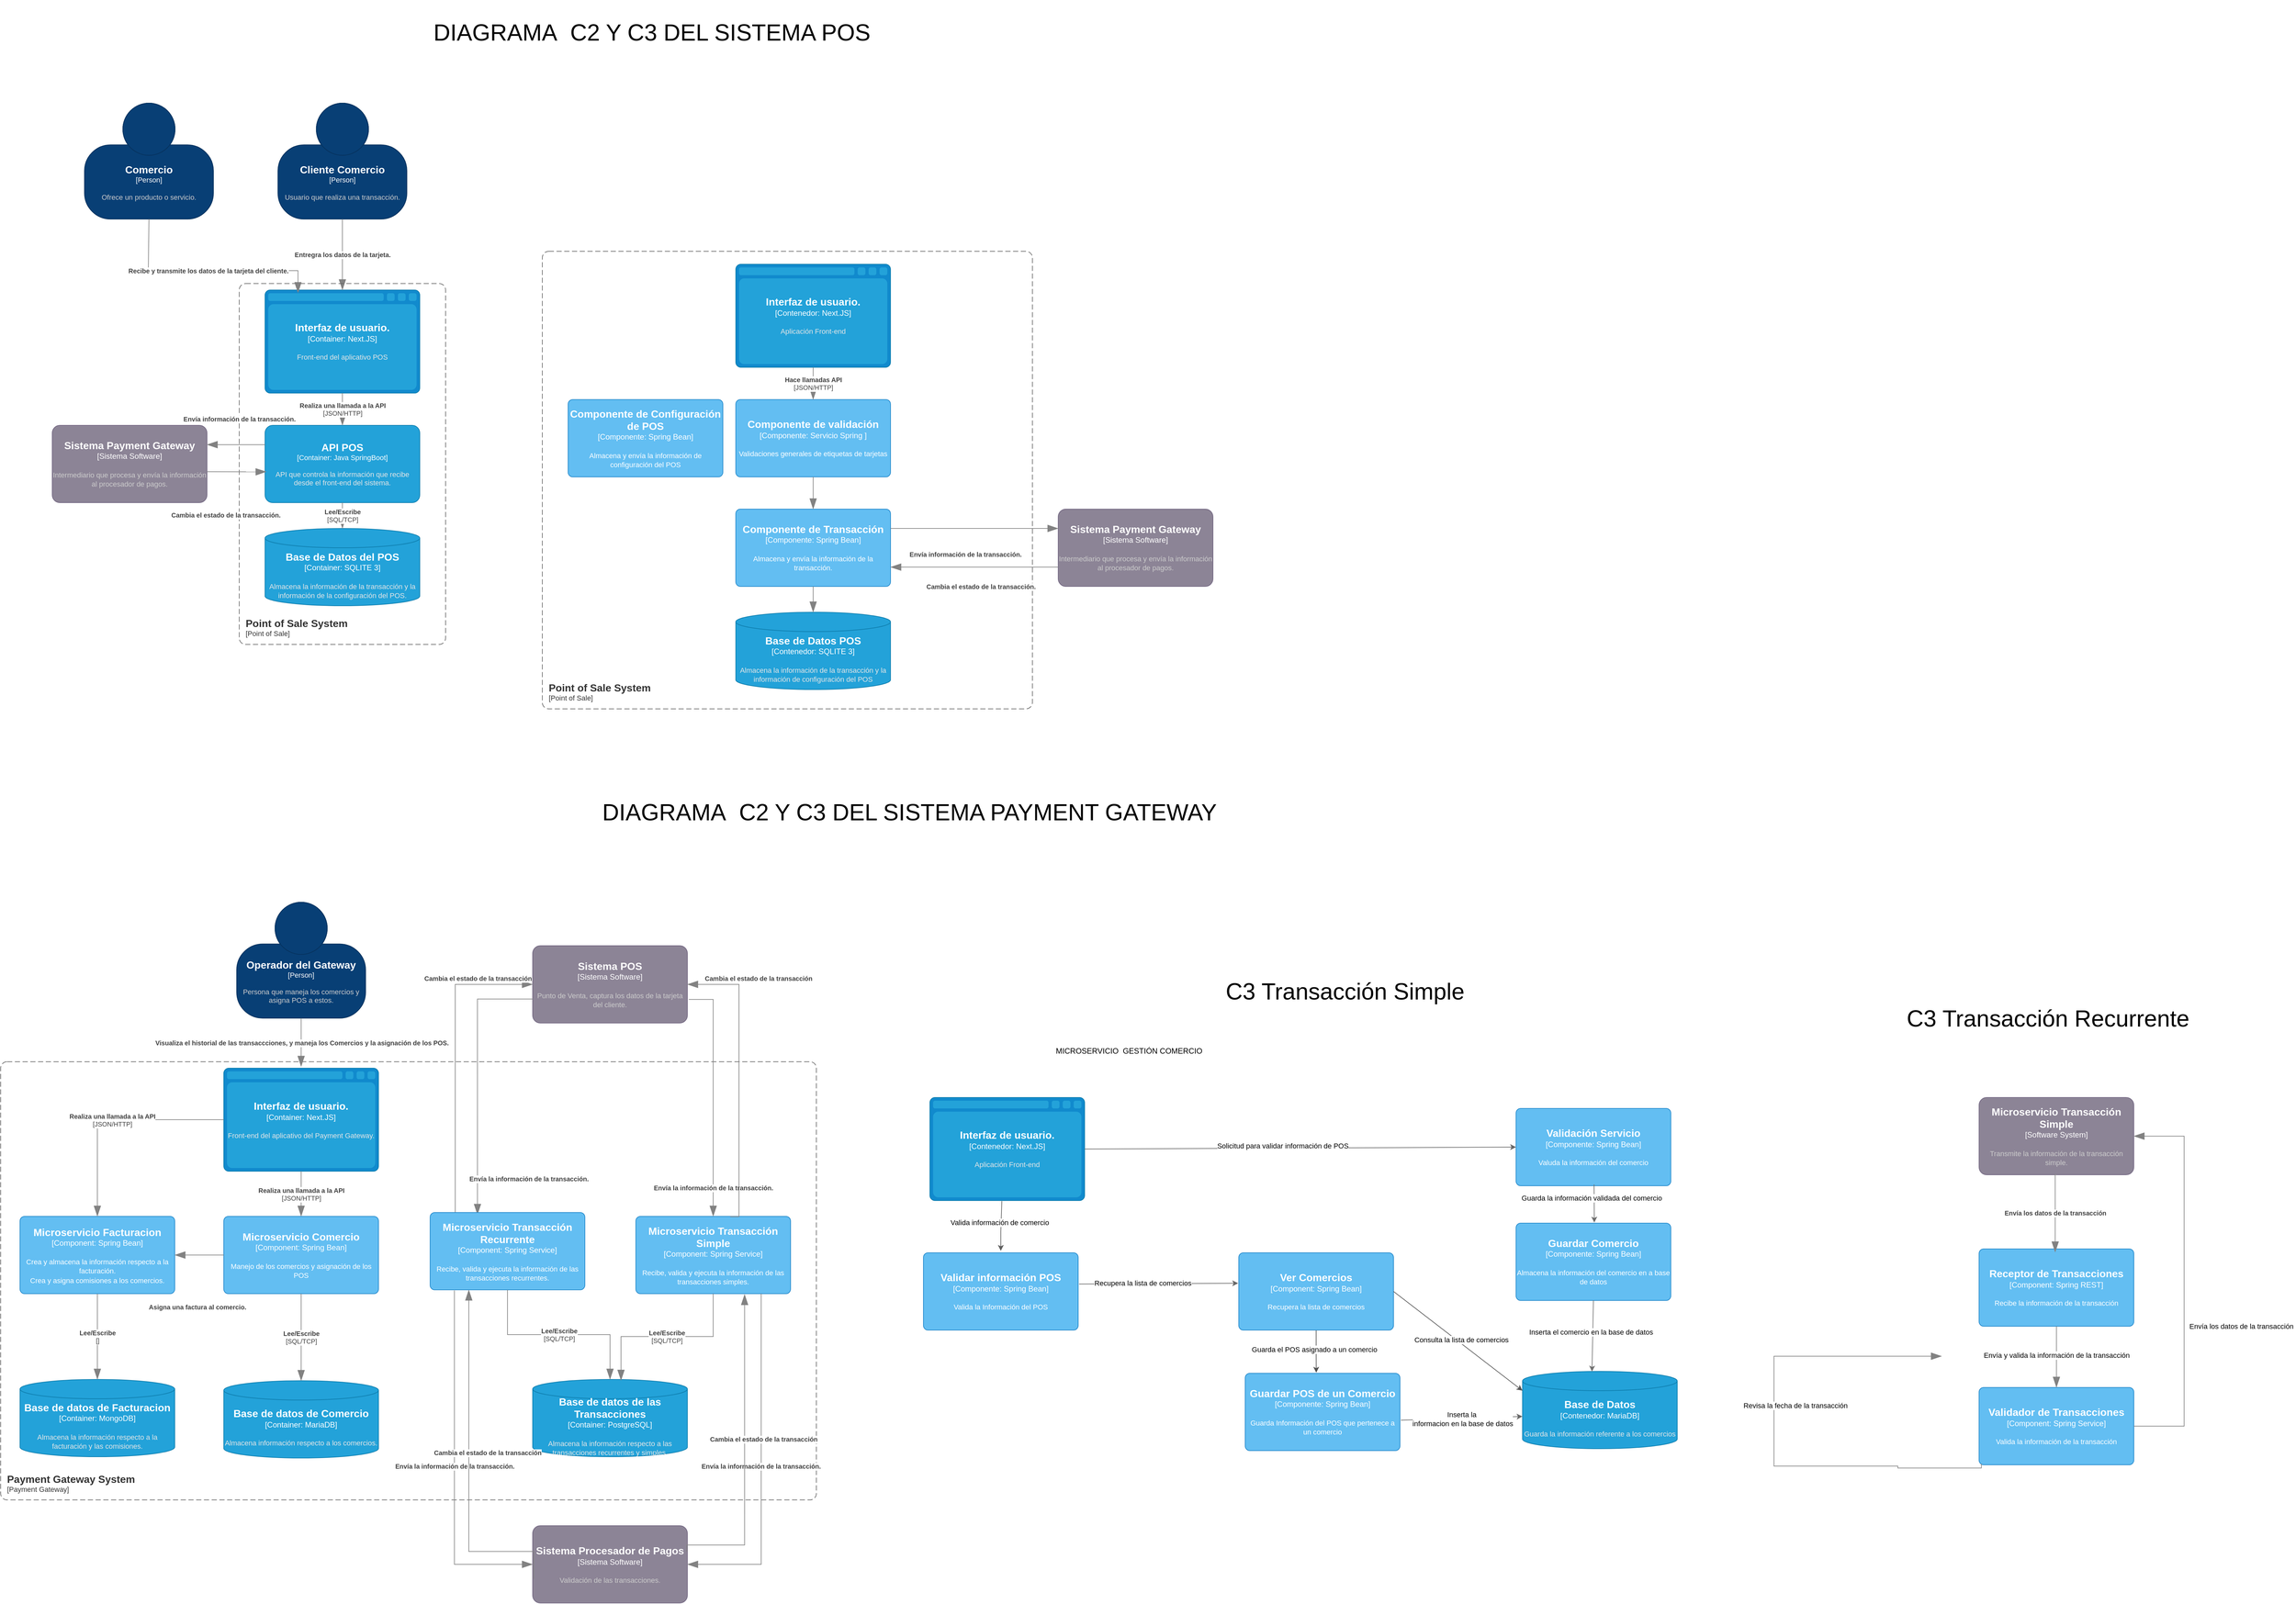 <mxfile version="26.0.16">
  <diagram name="Página-1" id="7Gq8ICGwHRyHRemBdjJY">
    <mxGraphModel dx="2045" dy="1701" grid="1" gridSize="10" guides="1" tooltips="1" connect="1" arrows="1" fold="1" page="1" pageScale="1" pageWidth="827" pageHeight="1169" math="0" shadow="0">
      <root>
        <mxCell id="0" />
        <mxCell id="1" parent="0" />
        <object placeholders="1" c4Name="Cliente Comercio" c4Type="Person" c4Description="Usuario que realiza una transacción." label="&lt;font style=&quot;font-size: 16px&quot;&gt;&lt;b&gt;%c4Name%&lt;/b&gt;&lt;/font&gt;&lt;div&gt;[%c4Type%]&lt;/div&gt;&lt;br&gt;&lt;div&gt;&lt;font style=&quot;font-size: 11px&quot;&gt;&lt;font color=&quot;#cccccc&quot;&gt;%c4Description%&lt;/font&gt;&lt;/div&gt;" id="MzmgPBC9124IkXvvizs8-1">
          <mxCell style="html=1;fontSize=11;dashed=0;whiteSpace=wrap;fillColor=#083F75;strokeColor=#06315C;fontColor=#ffffff;shape=mxgraph.c4.person2;align=center;metaEdit=1;points=[[0.5,0,0],[1,0.5,0],[1,0.75,0],[0.75,1,0],[0.5,1,0],[0.25,1,0],[0,0.75,0],[0,0.5,0]];resizable=0;" parent="1" vertex="1">
            <mxGeometry x="240" y="-20" width="200" height="180" as="geometry" />
          </mxCell>
        </object>
        <object placeholders="1" c4Name="Interfaz de usuario." c4Type="Container" c4Technology="Next.JS" c4Description="Front-end del aplicativo POS" label="&lt;font style=&quot;font-size: 16px&quot;&gt;&lt;b&gt;%c4Name%&lt;/b&gt;&lt;/font&gt;&lt;div&gt;[%c4Type%:&amp;nbsp;%c4Technology%]&lt;/div&gt;&lt;br&gt;&lt;div&gt;&lt;font style=&quot;font-size: 11px&quot;&gt;&lt;font color=&quot;#E6E6E6&quot;&gt;%c4Description%&lt;/font&gt;&lt;/div&gt;" id="MzmgPBC9124IkXvvizs8-2">
          <mxCell style="shape=mxgraph.c4.webBrowserContainer2;whiteSpace=wrap;html=1;boundedLbl=1;rounded=0;labelBackgroundColor=none;strokeColor=#118ACD;fillColor=#23A2D9;strokeColor=#118ACD;strokeColor2=#0E7DAD;fontSize=12;fontColor=#ffffff;align=center;metaEdit=1;points=[[0.5,0,0],[1,0.25,0],[1,0.5,0],[1,0.75,0],[0.5,1,0],[0,0.75,0],[0,0.5,0],[0,0.25,0]];resizable=0;" parent="1" vertex="1">
            <mxGeometry x="220" y="270" width="240" height="160" as="geometry" />
          </mxCell>
        </object>
        <object placeholders="1" c4Name="API POS" c4Type="Container" c4Technology="Java SpringBoot" c4Description="API que controla la información que recibe desde el front-end del sistema." label="&lt;font style=&quot;font-size: 16px&quot;&gt;&lt;b&gt;%c4Name%&lt;/b&gt;&lt;/font&gt;&lt;div&gt;[%c4Type%: %c4Technology%]&lt;/div&gt;&lt;br&gt;&lt;div&gt;&lt;font style=&quot;font-size: 11px&quot;&gt;&lt;font color=&quot;#E6E6E6&quot;&gt;%c4Description%&lt;/font&gt;&lt;/div&gt;" id="MzmgPBC9124IkXvvizs8-3">
          <mxCell style="rounded=1;whiteSpace=wrap;html=1;fontSize=11;labelBackgroundColor=none;fillColor=#23A2D9;fontColor=#ffffff;align=center;arcSize=10;strokeColor=#0E7DAD;metaEdit=1;resizable=0;points=[[0.25,0,0],[0.5,0,0],[0.75,0,0],[1,0.25,0],[1,0.5,0],[1,0.75,0],[0.75,1,0],[0.5,1,0],[0.25,1,0],[0,0.75,0],[0,0.5,0],[0,0.25,0]];" parent="1" vertex="1">
            <mxGeometry x="220" y="480" width="240" height="120" as="geometry" />
          </mxCell>
        </object>
        <object placeholders="1" c4Name="Base de Datos del POS" c4Type="Container" c4Technology="SQLITE 3" c4Description="Almacena la información de la transacción y la información de la configuración del POS." label="&lt;font style=&quot;font-size: 16px&quot;&gt;&lt;b&gt;%c4Name%&lt;/b&gt;&lt;/font&gt;&lt;div&gt;[%c4Type%:&amp;nbsp;%c4Technology%]&lt;/div&gt;&lt;br&gt;&lt;div&gt;&lt;font style=&quot;font-size: 11px&quot;&gt;&lt;font color=&quot;#E6E6E6&quot;&gt;%c4Description%&lt;/font&gt;&lt;/div&gt;" id="MzmgPBC9124IkXvvizs8-4">
          <mxCell style="shape=cylinder3;size=15;whiteSpace=wrap;html=1;boundedLbl=1;rounded=0;labelBackgroundColor=none;fillColor=#23A2D9;fontSize=12;fontColor=#ffffff;align=center;strokeColor=#0E7DAD;metaEdit=1;points=[[0.5,0,0],[1,0.25,0],[1,0.5,0],[1,0.75,0],[0.5,1,0],[0,0.75,0],[0,0.5,0],[0,0.25,0]];resizable=0;" parent="1" vertex="1">
            <mxGeometry x="220" y="640" width="240" height="120" as="geometry" />
          </mxCell>
        </object>
        <object placeholders="1" c4Type="Relationship" c4Technology="SQL/TCP" c4Description="Lee/Escribe" label="&lt;div style=&quot;text-align: left&quot;&gt;&lt;div style=&quot;text-align: center&quot;&gt;&lt;b&gt;%c4Description%&lt;/b&gt;&lt;/div&gt;&lt;div style=&quot;text-align: center&quot;&gt;[%c4Technology%]&lt;/div&gt;&lt;/div&gt;" id="MzmgPBC9124IkXvvizs8-7">
          <mxCell style="endArrow=blockThin;html=1;fontSize=10;fontColor=#404040;strokeWidth=1;endFill=1;strokeColor=#828282;elbow=vertical;metaEdit=1;endSize=14;startSize=14;jumpStyle=arc;jumpSize=16;rounded=0;edgeStyle=orthogonalEdgeStyle;exitX=0.5;exitY=1;exitDx=0;exitDy=0;exitPerimeter=0;" parent="1" source="MzmgPBC9124IkXvvizs8-3" target="MzmgPBC9124IkXvvizs8-4" edge="1">
            <mxGeometry width="240" relative="1" as="geometry">
              <mxPoint x="350" y="580" as="sourcePoint" />
              <mxPoint x="350" y="480" as="targetPoint" />
            </mxGeometry>
          </mxCell>
        </object>
        <object placeholders="1" c4Type="Relationship" c4Description="Entregra los datos de la tarjeta." label="&lt;div style=&quot;text-align: left&quot;&gt;&lt;div style=&quot;text-align: center&quot;&gt;&lt;b&gt;%c4Description%&lt;/b&gt;&lt;/div&gt;" id="MzmgPBC9124IkXvvizs8-10">
          <mxCell style="endArrow=blockThin;html=1;fontSize=10;fontColor=#404040;strokeWidth=1;endFill=1;strokeColor=#828282;elbow=vertical;metaEdit=1;endSize=14;startSize=14;jumpStyle=arc;jumpSize=16;rounded=0;edgeStyle=orthogonalEdgeStyle;exitX=0.5;exitY=1;exitDx=0;exitDy=0;exitPerimeter=0;entryX=0.5;entryY=0;entryDx=0;entryDy=0;entryPerimeter=0;" parent="1" source="MzmgPBC9124IkXvvizs8-1" target="MzmgPBC9124IkXvvizs8-2" edge="1">
            <mxGeometry width="240" relative="1" as="geometry">
              <mxPoint x="40" y="140" as="sourcePoint" />
              <mxPoint x="280" y="140" as="targetPoint" />
              <Array as="points">
                <mxPoint x="340" y="200" />
                <mxPoint x="340" y="200" />
              </Array>
            </mxGeometry>
          </mxCell>
        </object>
        <object placeholders="1" c4Type="Relationship" c4Technology="JSON/HTTP" c4Description="Realiza una llamada a la API" label="&lt;div style=&quot;text-align: left&quot;&gt;&lt;div style=&quot;text-align: center&quot;&gt;&lt;b&gt;%c4Description%&lt;/b&gt;&lt;/div&gt;&lt;div style=&quot;text-align: center&quot;&gt;[%c4Technology%]&lt;/div&gt;&lt;/div&gt;" id="MzmgPBC9124IkXvvizs8-14">
          <mxCell style="endArrow=blockThin;html=1;fontSize=10;fontColor=#404040;strokeWidth=1;endFill=1;strokeColor=#828282;elbow=vertical;metaEdit=1;endSize=14;startSize=14;jumpStyle=arc;jumpSize=16;rounded=0;edgeStyle=orthogonalEdgeStyle;exitX=0.5;exitY=1;exitDx=0;exitDy=0;exitPerimeter=0;entryX=0.5;entryY=0;entryDx=0;entryDy=0;entryPerimeter=0;" parent="1" source="MzmgPBC9124IkXvvizs8-2" target="MzmgPBC9124IkXvvizs8-3" edge="1">
            <mxGeometry width="240" relative="1" as="geometry">
              <mxPoint x="343" y="436" as="sourcePoint" />
              <mxPoint x="343" y="476" as="targetPoint" />
            </mxGeometry>
          </mxCell>
        </object>
        <object placeholders="1" c4Name="Point of Sale System" c4Type="SystemScopeBoundary" c4Application="Point of Sale" label="&lt;font style=&quot;font-size: 16px&quot;&gt;&lt;b&gt;&lt;div style=&quot;text-align: left&quot;&gt;%c4Name%&lt;/div&gt;&lt;/b&gt;&lt;/font&gt;&lt;div style=&quot;text-align: left&quot;&gt;[%c4Application%]&lt;/div&gt;" id="MzmgPBC9124IkXvvizs8-15">
          <mxCell style="rounded=1;fontSize=11;whiteSpace=wrap;html=1;dashed=1;arcSize=20;fillColor=none;strokeColor=#666666;fontColor=#333333;labelBackgroundColor=none;align=left;verticalAlign=bottom;labelBorderColor=none;spacingTop=0;spacing=10;dashPattern=8 4;metaEdit=1;rotatable=0;perimeter=rectanglePerimeter;noLabel=0;labelPadding=0;allowArrows=0;connectable=0;expand=0;recursiveResize=0;editable=1;pointerEvents=0;absoluteArcSize=1;points=[[0.25,0,0],[0.5,0,0],[0.75,0,0],[1,0.25,0],[1,0.5,0],[1,0.75,0],[0.75,1,0],[0.5,1,0],[0.25,1,0],[0,0.75,0],[0,0.5,0],[0,0.25,0]];" parent="1" vertex="1">
            <mxGeometry x="180" y="260" width="320" height="560" as="geometry" />
          </mxCell>
        </object>
        <object placeholders="1" c4Name="Interfaz de usuario." c4Type="Contenedor" c4Technology="Next.JS" c4Description="Aplicación Front-end" label="&lt;font style=&quot;font-size: 16px&quot;&gt;&lt;b&gt;%c4Name%&lt;/b&gt;&lt;/font&gt;&lt;div&gt;[%c4Type%:&amp;nbsp;%c4Technology%]&lt;/div&gt;&lt;br&gt;&lt;div&gt;&lt;font style=&quot;font-size: 11px&quot;&gt;&lt;font color=&quot;#E6E6E6&quot;&gt;%c4Description%&lt;/font&gt;&lt;/div&gt;" id="MzmgPBC9124IkXvvizs8-16">
          <mxCell style="shape=mxgraph.c4.webBrowserContainer2;whiteSpace=wrap;html=1;boundedLbl=1;rounded=0;labelBackgroundColor=none;strokeColor=#118ACD;fillColor=#23A2D9;strokeColor=#118ACD;strokeColor2=#0E7DAD;fontSize=12;fontColor=#ffffff;align=center;metaEdit=1;points=[[0.5,0,0],[1,0.25,0],[1,0.5,0],[1,0.75,0],[0.5,1,0],[0,0.75,0],[0,0.5,0],[0,0.25,0]];resizable=0;" parent="1" vertex="1">
            <mxGeometry x="950" y="230" width="240" height="160" as="geometry" />
          </mxCell>
        </object>
        <object placeholders="1" c4Name="Componente de Configuración de POS " c4Type="Componente" c4Technology="Spring Bean" c4Description="Almacena y envía la información de configuración del POS" label="&lt;font style=&quot;font-size: 16px&quot;&gt;&lt;b&gt;%c4Name%&lt;/b&gt;&lt;/font&gt;&lt;div&gt;[%c4Type%: %c4Technology%]&lt;/div&gt;&lt;br&gt;&lt;div&gt;&lt;font style=&quot;font-size: 11px&quot;&gt;%c4Description%&lt;/font&gt;&lt;/div&gt;" id="MzmgPBC9124IkXvvizs8-18">
          <mxCell style="rounded=1;whiteSpace=wrap;html=1;labelBackgroundColor=none;fillColor=#63BEF2;fontColor=#ffffff;align=center;arcSize=6;strokeColor=#2086C9;metaEdit=1;resizable=0;points=[[0.25,0,0],[0.5,0,0],[0.75,0,0],[1,0.25,0],[1,0.5,0],[1,0.75,0],[0.75,1,0],[0.5,1,0],[0.25,1,0],[0,0.75,0],[0,0.5,0],[0,0.25,0]];" parent="1" vertex="1">
            <mxGeometry x="690" y="440" width="240" height="120" as="geometry" />
          </mxCell>
        </object>
        <object placeholders="1" c4Name="Componente de validación" c4Type="Componente" c4Technology="Servicio Spring " c4Description="Validaciones generales de etiquetas de tarjetas" label="&lt;font style=&quot;font-size: 16px&quot;&gt;&lt;b&gt;%c4Name%&lt;/b&gt;&lt;/font&gt;&lt;div&gt;[%c4Type%: %c4Technology%]&lt;/div&gt;&lt;br&gt;&lt;div&gt;&lt;font style=&quot;font-size: 11px&quot;&gt;%c4Description%&lt;/font&gt;&lt;/div&gt;" id="MzmgPBC9124IkXvvizs8-19">
          <mxCell style="rounded=1;whiteSpace=wrap;html=1;labelBackgroundColor=none;fillColor=#63BEF2;fontColor=#ffffff;align=center;arcSize=6;strokeColor=#2086C9;metaEdit=1;resizable=0;points=[[0.25,0,0],[0.5,0,0],[0.75,0,0],[1,0.25,0],[1,0.5,0],[1,0.75,0],[0.75,1,0],[0.5,1,0],[0.25,1,0],[0,0.75,0],[0,0.5,0],[0,0.25,0]];" parent="1" vertex="1">
            <mxGeometry x="950" y="440" width="240" height="120" as="geometry" />
          </mxCell>
        </object>
        <object placeholders="1" c4Name="Componente de Transacción" c4Type="Componente" c4Technology="Spring Bean" c4Description="Almacena y envía la información de la transacción." label="&lt;font style=&quot;font-size: 16px&quot;&gt;&lt;b&gt;%c4Name%&lt;/b&gt;&lt;/font&gt;&lt;div&gt;[%c4Type%: %c4Technology%]&lt;/div&gt;&lt;br&gt;&lt;div&gt;&lt;font style=&quot;font-size: 11px&quot;&gt;%c4Description%&lt;/font&gt;&lt;/div&gt;" id="MzmgPBC9124IkXvvizs8-20">
          <mxCell style="rounded=1;whiteSpace=wrap;html=1;labelBackgroundColor=none;fillColor=#63BEF2;fontColor=#ffffff;align=center;arcSize=6;strokeColor=#2086C9;metaEdit=1;resizable=0;points=[[0.25,0,0],[0.5,0,0],[0.75,0,0],[1,0.25,0],[1,0.5,0],[1,0.75,0],[0.75,1,0],[0.5,1,0],[0.25,1,0],[0,0.75,0],[0,0.5,0],[0,0.25,0]];" parent="1" vertex="1">
            <mxGeometry x="950" y="610" width="240" height="120" as="geometry" />
          </mxCell>
        </object>
        <object placeholders="1" c4Name="Base de Datos POS " c4Type="Contenedor" c4Technology="SQLITE 3" c4Description="Almacena la información de la transacción y la información de configuración del POS" label="&lt;font style=&quot;font-size: 16px&quot;&gt;&lt;b&gt;%c4Name%&lt;/b&gt;&lt;/font&gt;&lt;div&gt;[%c4Type%:&amp;nbsp;%c4Technology%]&lt;/div&gt;&lt;br&gt;&lt;div&gt;&lt;font style=&quot;font-size: 11px&quot;&gt;&lt;font color=&quot;#E6E6E6&quot;&gt;%c4Description%&lt;/font&gt;&lt;/div&gt;" id="MzmgPBC9124IkXvvizs8-21">
          <mxCell style="shape=cylinder3;size=15;whiteSpace=wrap;html=1;boundedLbl=1;rounded=0;labelBackgroundColor=none;fillColor=#23A2D9;fontSize=12;fontColor=#ffffff;align=center;strokeColor=#0E7DAD;metaEdit=1;points=[[0.5,0,0],[1,0.25,0],[1,0.5,0],[1,0.75,0],[0.5,1,0],[0,0.75,0],[0,0.5,0],[0,0.25,0]];resizable=0;" parent="1" vertex="1">
            <mxGeometry x="950" y="770" width="240" height="120" as="geometry" />
          </mxCell>
        </object>
        <object placeholders="1" c4Type="Relationship" c4Technology="JSON/HTTP" c4Description="Hace llamadas API " label="&lt;div style=&quot;text-align: left&quot;&gt;&lt;div style=&quot;text-align: center&quot;&gt;&lt;b&gt;%c4Description%&lt;/b&gt;&lt;/div&gt;&lt;div style=&quot;text-align: center&quot;&gt;[%c4Technology%]&lt;/div&gt;&lt;/div&gt;" id="MzmgPBC9124IkXvvizs8-22">
          <mxCell style="endArrow=blockThin;html=1;fontSize=10;fontColor=#404040;strokeWidth=1;endFill=1;strokeColor=#828282;elbow=vertical;metaEdit=1;endSize=14;startSize=14;jumpStyle=arc;jumpSize=16;rounded=0;edgeStyle=orthogonalEdgeStyle;exitX=0.5;exitY=1;exitDx=0;exitDy=0;exitPerimeter=0;entryX=0.5;entryY=0;entryDx=0;entryDy=0;entryPerimeter=0;" parent="1" source="MzmgPBC9124IkXvvizs8-16" target="MzmgPBC9124IkXvvizs8-19" edge="1">
            <mxGeometry width="240" relative="1" as="geometry">
              <mxPoint x="860" y="400" as="sourcePoint" />
              <mxPoint x="1100" y="400" as="targetPoint" />
              <mxPoint as="offset" />
            </mxGeometry>
          </mxCell>
        </object>
        <object placeholders="1" c4Type="Relationship" c4Description="" label="&lt;div style=&quot;text-align: left&quot;&gt;&lt;div style=&quot;text-align: center&quot;&gt;&lt;b&gt;%c4Description%&lt;/b&gt;&lt;/div&gt;" id="MzmgPBC9124IkXvvizs8-23">
          <mxCell style="endArrow=blockThin;html=1;fontSize=10;fontColor=#404040;strokeWidth=1;endFill=1;strokeColor=#828282;elbow=vertical;metaEdit=1;endSize=14;startSize=14;jumpStyle=arc;jumpSize=16;rounded=0;edgeStyle=orthogonalEdgeStyle;exitX=0.5;exitY=1;exitDx=0;exitDy=0;exitPerimeter=0;entryX=0.5;entryY=0;entryDx=0;entryDy=0;entryPerimeter=0;" parent="1" source="MzmgPBC9124IkXvvizs8-19" target="MzmgPBC9124IkXvvizs8-20" edge="1">
            <mxGeometry width="240" relative="1" as="geometry">
              <mxPoint x="850" y="530" as="sourcePoint" />
              <mxPoint x="1090" y="530" as="targetPoint" />
            </mxGeometry>
          </mxCell>
        </object>
        <object placeholders="1" c4Type="Relationship" c4Description="" label="&lt;div style=&quot;text-align: left&quot;&gt;&lt;div style=&quot;text-align: center&quot;&gt;&lt;b&gt;%c4Description%&lt;/b&gt;&lt;/div&gt;" id="MzmgPBC9124IkXvvizs8-25">
          <mxCell style="endArrow=blockThin;html=1;fontSize=10;fontColor=#404040;strokeWidth=1;endFill=1;strokeColor=#828282;elbow=vertical;metaEdit=1;endSize=14;startSize=14;jumpStyle=arc;jumpSize=16;rounded=0;edgeStyle=orthogonalEdgeStyle;exitX=0.5;exitY=1;exitDx=0;exitDy=0;exitPerimeter=0;entryX=0.5;entryY=0;entryDx=0;entryDy=0;entryPerimeter=0;" parent="1" source="MzmgPBC9124IkXvvizs8-20" target="MzmgPBC9124IkXvvizs8-21" edge="1">
            <mxGeometry width="240" relative="1" as="geometry">
              <mxPoint x="1080" y="598" as="sourcePoint" />
              <mxPoint x="1080" y="638" as="targetPoint" />
              <Array as="points">
                <mxPoint x="1070" y="740" />
                <mxPoint x="1070" y="740" />
              </Array>
            </mxGeometry>
          </mxCell>
        </object>
        <object placeholders="1" c4Name="Point of Sale System" c4Type="SystemScopeBoundary" c4Application="Point of Sale" label="&lt;font style=&quot;font-size: 16px&quot;&gt;&lt;b&gt;&lt;div style=&quot;text-align: left&quot;&gt;%c4Name%&lt;/div&gt;&lt;/b&gt;&lt;/font&gt;&lt;div style=&quot;text-align: left&quot;&gt;[%c4Application%]&lt;/div&gt;" id="MzmgPBC9124IkXvvizs8-26">
          <mxCell style="rounded=1;fontSize=11;whiteSpace=wrap;html=1;dashed=1;arcSize=20;fillColor=none;strokeColor=#666666;fontColor=#333333;labelBackgroundColor=none;align=left;verticalAlign=bottom;labelBorderColor=none;spacingTop=0;spacing=10;dashPattern=8 4;metaEdit=1;rotatable=0;perimeter=rectanglePerimeter;noLabel=0;labelPadding=0;allowArrows=0;connectable=0;expand=0;recursiveResize=0;editable=1;pointerEvents=0;absoluteArcSize=1;points=[[0.25,0,0],[0.5,0,0],[0.75,0,0],[1,0.25,0],[1,0.5,0],[1,0.75,0],[0.75,1,0],[0.5,1,0],[0.25,1,0],[0,0.75,0],[0,0.5,0],[0,0.25,0]];" parent="1" vertex="1">
            <mxGeometry x="650" y="210" width="760" height="710" as="geometry" />
          </mxCell>
        </object>
        <object placeholders="1" c4Name="Interfaz de usuario." c4Type="Container" c4Technology="Next.JS" c4Description="Front-end del aplicativo del Payment Gateway." label="&lt;font style=&quot;font-size: 16px&quot;&gt;&lt;b&gt;%c4Name%&lt;/b&gt;&lt;/font&gt;&lt;div&gt;[%c4Type%:&amp;nbsp;%c4Technology%]&lt;/div&gt;&lt;br&gt;&lt;div&gt;&lt;font style=&quot;font-size: 11px&quot;&gt;&lt;font color=&quot;#E6E6E6&quot;&gt;%c4Description%&lt;/font&gt;&lt;/div&gt;" id="MzmgPBC9124IkXvvizs8-65">
          <mxCell style="shape=mxgraph.c4.webBrowserContainer2;whiteSpace=wrap;html=1;boundedLbl=1;rounded=0;labelBackgroundColor=none;strokeColor=#118ACD;fillColor=#23A2D9;strokeColor=#118ACD;strokeColor2=#0E7DAD;fontSize=12;fontColor=#ffffff;align=center;metaEdit=1;points=[[0.5,0,0],[1,0.25,0],[1,0.5,0],[1,0.75,0],[0.5,1,0],[0,0.75,0],[0,0.5,0],[0,0.25,0]];resizable=0;" parent="1" vertex="1">
            <mxGeometry x="156" y="1477.5" width="240" height="160" as="geometry" />
          </mxCell>
        </object>
        <object placeholders="1" c4Name="Base de datos de Comercio" c4Type="Container" c4Technology="MariaDB" c4Description="Almacena información respecto a los comercios." label="&lt;font style=&quot;font-size: 16px&quot;&gt;&lt;b&gt;%c4Name%&lt;/b&gt;&lt;/font&gt;&lt;div&gt;[%c4Type%:&amp;nbsp;%c4Technology%]&lt;/div&gt;&lt;br&gt;&lt;div&gt;&lt;font style=&quot;font-size: 11px&quot;&gt;&lt;font color=&quot;#E6E6E6&quot;&gt;%c4Description%&lt;/font&gt;&lt;/div&gt;" id="MzmgPBC9124IkXvvizs8-67">
          <mxCell style="shape=cylinder3;size=15;whiteSpace=wrap;html=1;boundedLbl=1;rounded=0;labelBackgroundColor=none;fillColor=#23A2D9;fontSize=12;fontColor=#ffffff;align=center;strokeColor=#0E7DAD;metaEdit=1;points=[[0.5,0,0],[1,0.25,0],[1,0.5,0],[1,0.75,0],[0.5,1,0],[0,0.75,0],[0,0.5,0],[0,0.25,0]];resizable=0;" parent="1" vertex="1">
            <mxGeometry x="156" y="1962.5" width="240" height="120" as="geometry" />
          </mxCell>
        </object>
        <object placeholders="1" c4Type="Relationship" c4Technology="JSON/HTTP" c4Description="Realiza una llamada a la API" label="&lt;div style=&quot;text-align: left&quot;&gt;&lt;div style=&quot;text-align: center&quot;&gt;&lt;b&gt;%c4Description%&lt;/b&gt;&lt;/div&gt;&lt;div style=&quot;text-align: center&quot;&gt;[%c4Technology%]&lt;/div&gt;&lt;/div&gt;" id="MzmgPBC9124IkXvvizs8-69">
          <mxCell style="endArrow=blockThin;html=1;fontSize=10;fontColor=#404040;strokeWidth=1;endFill=1;strokeColor=#828282;elbow=vertical;metaEdit=1;endSize=14;startSize=14;jumpStyle=arc;jumpSize=16;rounded=0;edgeStyle=orthogonalEdgeStyle;exitX=0.5;exitY=1;exitDx=0;exitDy=0;exitPerimeter=0;" parent="1" source="MzmgPBC9124IkXvvizs8-65" target="MzmgPBC9124IkXvvizs8-82" edge="1">
            <mxGeometry width="240" relative="1" as="geometry">
              <mxPoint x="223" y="1578.5" as="sourcePoint" />
              <mxPoint x="220" y="1622.5" as="targetPoint" />
            </mxGeometry>
          </mxCell>
        </object>
        <object placeholders="1" c4Name="Payment Gateway System" c4Type="SystemScopeBoundary" c4Application="Payment Gateway" label="&lt;font style=&quot;font-size: 16px&quot;&gt;&lt;b&gt;&lt;div style=&quot;text-align: left&quot;&gt;%c4Name%&lt;/div&gt;&lt;/b&gt;&lt;/font&gt;&lt;div style=&quot;text-align: left&quot;&gt;[%c4Application%]&lt;/div&gt;" id="MzmgPBC9124IkXvvizs8-70">
          <mxCell style="rounded=1;fontSize=11;whiteSpace=wrap;html=1;dashed=1;arcSize=20;fillColor=none;strokeColor=#666666;fontColor=#333333;labelBackgroundColor=none;align=left;verticalAlign=bottom;labelBorderColor=none;spacingTop=0;spacing=10;dashPattern=8 4;metaEdit=1;rotatable=0;perimeter=rectanglePerimeter;noLabel=0;labelPadding=0;allowArrows=0;connectable=0;expand=0;recursiveResize=0;editable=1;pointerEvents=0;absoluteArcSize=1;points=[[0.25,0,0],[0.5,0,0],[0.75,0,0],[1,0.25,0],[1,0.5,0],[1,0.75,0],[0.75,1,0],[0.5,1,0],[0.25,1,0],[0,0.75,0],[0,0.5,0],[0,0.25,0]];" parent="1" vertex="1">
            <mxGeometry x="-190" y="1467.5" width="1265" height="680" as="geometry" />
          </mxCell>
        </object>
        <object placeholders="1" c4Name="Sistema POS" c4Type="Sistema Software" c4Description="Punto de Venta, captura los datos de la tarjeta del cliente." label="&lt;font style=&quot;font-size: 16px&quot;&gt;&lt;b&gt;%c4Name%&lt;/b&gt;&lt;/font&gt;&lt;div&gt;[%c4Type%]&lt;/div&gt;&lt;br&gt;&lt;div&gt;&lt;font style=&quot;font-size: 11px&quot;&gt;&lt;font color=&quot;#cccccc&quot;&gt;%c4Description%&lt;/font&gt;&lt;/div&gt;" id="MzmgPBC9124IkXvvizs8-71">
          <mxCell style="rounded=1;whiteSpace=wrap;html=1;labelBackgroundColor=none;fillColor=#8C8496;fontColor=#ffffff;align=center;arcSize=10;strokeColor=#736782;metaEdit=1;resizable=0;points=[[0.25,0,0],[0.5,0,0],[0.75,0,0],[1,0.25,0],[1,0.5,0],[1,0.75,0],[0.75,1,0],[0.5,1,0],[0.25,1,0],[0,0.75,0],[0,0.5,0],[0,0.25,0]];" parent="1" vertex="1">
            <mxGeometry x="635" y="1287.5" width="240" height="120" as="geometry" />
          </mxCell>
        </object>
        <object placeholders="1" c4Name="Sistema Procesador de Pagos" c4Type="Sistema Software" c4Description="Validación de las transacciones." label="&lt;font style=&quot;font-size: 16px&quot;&gt;&lt;b&gt;%c4Name%&lt;/b&gt;&lt;/font&gt;&lt;div&gt;[%c4Type%]&lt;/div&gt;&lt;br&gt;&lt;div&gt;&lt;font style=&quot;font-size: 11px&quot;&gt;&lt;font color=&quot;#cccccc&quot;&gt;%c4Description%&lt;/font&gt;&lt;/div&gt;" id="MzmgPBC9124IkXvvizs8-72">
          <mxCell style="rounded=1;whiteSpace=wrap;html=1;labelBackgroundColor=none;fillColor=#8C8496;fontColor=#ffffff;align=center;arcSize=10;strokeColor=#736782;metaEdit=1;resizable=0;points=[[0.25,0,0],[0.5,0,0],[0.75,0,0],[1,0.25,0],[1,0.5,0],[1,0.75,0],[0.75,1,0],[0.5,1,0],[0.25,1,0],[0,0.75,0],[0,0.5,0],[0,0.25,0]];" parent="1" vertex="1">
            <mxGeometry x="635" y="2187.5" width="240" height="120" as="geometry" />
          </mxCell>
        </object>
        <object placeholders="1" c4Name="Base de datos de las Transacciones" c4Type="Container" c4Technology="PostgreSQL" c4Description="Almacena la información respecto a las transacciones recurrentes y simples." label="&lt;font style=&quot;font-size: 16px&quot;&gt;&lt;b&gt;%c4Name%&lt;/b&gt;&lt;/font&gt;&lt;div&gt;[%c4Type%:&amp;nbsp;%c4Technology%]&lt;/div&gt;&lt;br&gt;&lt;div&gt;&lt;font style=&quot;font-size: 11px&quot;&gt;&lt;font color=&quot;#E6E6E6&quot;&gt;%c4Description%&lt;/font&gt;&lt;/div&gt;" id="MzmgPBC9124IkXvvizs8-73">
          <mxCell style="shape=cylinder3;size=15;whiteSpace=wrap;html=1;boundedLbl=1;rounded=0;labelBackgroundColor=none;fillColor=#23A2D9;fontSize=12;fontColor=#ffffff;align=center;strokeColor=#0E7DAD;metaEdit=1;points=[[0.5,0,0],[1,0.25,0],[1,0.5,0],[1,0.75,0],[0.5,1,0],[0,0.75,0],[0,0.5,0],[0,0.25,0]];resizable=0;" parent="1" vertex="1">
            <mxGeometry x="635" y="1960.5" width="240" height="120" as="geometry" />
          </mxCell>
        </object>
        <object placeholders="1" c4Name="Base de datos de Facturacion" c4Type="Container" c4Technology="MongoDB" c4Description="Almacena la información respecto a la facturación y las comisiones." label="&lt;font style=&quot;font-size: 16px&quot;&gt;&lt;b&gt;%c4Name%&lt;/b&gt;&lt;/font&gt;&lt;div&gt;[%c4Type%:&amp;nbsp;%c4Technology%]&lt;/div&gt;&lt;br&gt;&lt;div&gt;&lt;font style=&quot;font-size: 11px&quot;&gt;&lt;font color=&quot;#E6E6E6&quot;&gt;%c4Description%&lt;/font&gt;&lt;/div&gt;" id="MzmgPBC9124IkXvvizs8-74">
          <mxCell style="shape=cylinder3;size=15;whiteSpace=wrap;html=1;boundedLbl=1;rounded=0;labelBackgroundColor=none;fillColor=#23A2D9;fontSize=12;fontColor=#ffffff;align=center;strokeColor=#0E7DAD;metaEdit=1;points=[[0.5,0,0],[1,0.25,0],[1,0.5,0],[1,0.75,0],[0.5,1,0],[0,0.75,0],[0,0.5,0],[0,0.25,0]];resizable=0;" parent="1" vertex="1">
            <mxGeometry x="-160" y="1960.5" width="240" height="120" as="geometry" />
          </mxCell>
        </object>
        <object placeholders="1" c4Type="Relationship" c4Description="Envía la información de la transacción." label="&lt;div style=&quot;text-align: left&quot;&gt;&lt;div style=&quot;text-align: center&quot;&gt;&lt;b&gt;%c4Description%&lt;/b&gt;&lt;/div&gt;" id="MzmgPBC9124IkXvvizs8-77">
          <mxCell style="endArrow=blockThin;html=1;fontSize=10;fontColor=#404040;strokeWidth=1;endFill=1;strokeColor=#828282;elbow=vertical;metaEdit=1;endSize=14;startSize=14;jumpStyle=arc;jumpSize=16;rounded=0;edgeStyle=orthogonalEdgeStyle;entryX=0;entryY=0.5;entryDx=0;entryDy=0;entryPerimeter=0;exitX=0.157;exitY=1.008;exitDx=0;exitDy=0;exitPerimeter=0;" parent="1" source="MzmgPBC9124IkXvvizs8-83" target="MzmgPBC9124IkXvvizs8-72" edge="1">
            <mxGeometry width="240" relative="1" as="geometry">
              <mxPoint x="1455" y="1507.5" as="sourcePoint" />
              <mxPoint x="1145" y="1592.5" as="targetPoint" />
            </mxGeometry>
          </mxCell>
        </object>
        <object placeholders="1" c4Type="Relationship" c4Description="Cambia el estado de la transacción" label="&lt;div style=&quot;text-align: left&quot;&gt;&lt;div style=&quot;text-align: center&quot;&gt;&lt;b&gt;%c4Description%&lt;/b&gt;&lt;/div&gt;" id="MzmgPBC9124IkXvvizs8-78">
          <mxCell style="endArrow=blockThin;html=1;fontSize=10;fontColor=#404040;strokeWidth=1;endFill=1;strokeColor=#828282;elbow=vertical;metaEdit=1;endSize=14;startSize=14;jumpStyle=arc;jumpSize=16;rounded=0;edgeStyle=orthogonalEdgeStyle;exitX=0.154;exitY=0.017;exitDx=0;exitDy=0;exitPerimeter=0;entryX=0;entryY=0.5;entryDx=0;entryDy=0;entryPerimeter=0;" parent="1" source="MzmgPBC9124IkXvvizs8-83" target="MzmgPBC9124IkXvvizs8-71" edge="1">
            <mxGeometry x="0.651" y="10" width="240" relative="1" as="geometry">
              <mxPoint x="645.92" y="1781.02" as="sourcePoint" />
              <mxPoint x="735" y="1461.5" as="targetPoint" />
              <Array as="points">
                <mxPoint x="513" y="1708.5" />
                <mxPoint x="515" y="1708.5" />
                <mxPoint x="515" y="1347.5" />
              </Array>
              <mxPoint as="offset" />
            </mxGeometry>
          </mxCell>
        </object>
        <object placeholders="1" c4Type="Relationship" c4Description="Cambia el estado de la transacción" label="&lt;div style=&quot;text-align: left&quot;&gt;&lt;div style=&quot;text-align: center&quot;&gt;&lt;b&gt;%c4Description%&lt;/b&gt;&lt;/div&gt;" id="MzmgPBC9124IkXvvizs8-79">
          <mxCell style="endArrow=blockThin;html=1;fontSize=10;fontColor=#404040;strokeWidth=1;endFill=1;strokeColor=#828282;elbow=vertical;metaEdit=1;endSize=14;startSize=14;jumpStyle=arc;jumpSize=16;rounded=0;edgeStyle=orthogonalEdgeStyle;exitX=0.008;exitY=0.687;exitDx=0;exitDy=0;exitPerimeter=0;entryX=0.25;entryY=1;entryDx=0;entryDy=0;entryPerimeter=0;" parent="1" source="MzmgPBC9124IkXvvizs8-72" target="MzmgPBC9124IkXvvizs8-83" edge="1">
            <mxGeometry x="0.08" y="-29" width="240" relative="1" as="geometry">
              <mxPoint x="915" y="1597.5" as="sourcePoint" />
              <mxPoint x="1325" y="1627.5" as="targetPoint" />
              <Array as="points">
                <mxPoint x="637" y="2227.5" />
                <mxPoint x="536" y="2227.5" />
              </Array>
              <mxPoint as="offset" />
            </mxGeometry>
          </mxCell>
        </object>
        <object placeholders="1" c4Type="Relationship" c4Description="Envía la información de la transacción." label="&lt;div style=&quot;text-align: left&quot;&gt;&lt;div style=&quot;text-align: center&quot;&gt;&lt;b&gt;%c4Description%&lt;/b&gt;&lt;/div&gt;" id="MzmgPBC9124IkXvvizs8-80">
          <mxCell style="endArrow=blockThin;html=1;fontSize=10;fontColor=#404040;strokeWidth=1;endFill=1;strokeColor=#828282;elbow=vertical;metaEdit=1;endSize=14;startSize=14;jumpStyle=arc;jumpSize=16;rounded=0;edgeStyle=orthogonalEdgeStyle;exitX=0.001;exitY=0.69;exitDx=0;exitDy=0;exitPerimeter=0;entryX=0.306;entryY=0.027;entryDx=0;entryDy=0;entryPerimeter=0;" parent="1" source="MzmgPBC9124IkXvvizs8-71" target="MzmgPBC9124IkXvvizs8-83" edge="1">
            <mxGeometry x="0.735" y="80" width="240" relative="1" as="geometry">
              <mxPoint x="-515" y="1707.5" as="sourcePoint" />
              <mxPoint x="-195" y="1707.5" as="targetPoint" />
              <Array as="points">
                <mxPoint x="549" y="1370.5" />
              </Array>
              <mxPoint as="offset" />
            </mxGeometry>
          </mxCell>
        </object>
        <object placeholders="1" c4Name="Microservicio Facturacion" c4Type="Component" c4Technology="Spring Bean" c4Description="Crea y almacena la información respecto a la facturación.&#xa;Crea y asigna comisiones a los comercios." label="&lt;font style=&quot;font-size: 16px&quot;&gt;&lt;b&gt;%c4Name%&lt;/b&gt;&lt;/font&gt;&lt;div&gt;[%c4Type%: %c4Technology%]&lt;/div&gt;&lt;br&gt;&lt;div&gt;&lt;font style=&quot;font-size: 11px&quot;&gt;%c4Description%&lt;/font&gt;&lt;/div&gt;" id="MzmgPBC9124IkXvvizs8-81">
          <mxCell style="rounded=1;whiteSpace=wrap;html=1;labelBackgroundColor=none;fillColor=#63BEF2;fontColor=#ffffff;align=center;arcSize=6;strokeColor=#2086C9;metaEdit=1;resizable=0;points=[[0.25,0,0],[0.5,0,0],[0.75,0,0],[1,0.25,0],[1,0.5,0],[1,0.75,0],[0.75,1,0],[0.5,1,0],[0.25,1,0],[0,0.75,0],[0,0.5,0],[0,0.25,0]];" parent="1" vertex="1">
            <mxGeometry x="-160" y="1707.5" width="240" height="120" as="geometry" />
          </mxCell>
        </object>
        <object placeholders="1" c4Name="Microservicio Comercio" c4Type="Component" c4Technology="Spring Bean" c4Description="Manejo de los comercios y asignación de los POS" label="&lt;font style=&quot;font-size: 16px&quot;&gt;&lt;b&gt;%c4Name%&lt;/b&gt;&lt;/font&gt;&lt;div&gt;[%c4Type%: %c4Technology%]&lt;/div&gt;&lt;br&gt;&lt;div&gt;&lt;font style=&quot;font-size: 11px&quot;&gt;%c4Description%&lt;/font&gt;&lt;/div&gt;" id="MzmgPBC9124IkXvvizs8-82">
          <mxCell style="rounded=1;whiteSpace=wrap;html=1;labelBackgroundColor=none;fillColor=#63BEF2;fontColor=#ffffff;align=center;arcSize=6;strokeColor=#2086C9;metaEdit=1;resizable=0;points=[[0.25,0,0],[0.5,0,0],[0.75,0,0],[1,0.25,0],[1,0.5,0],[1,0.75,0],[0.75,1,0],[0.5,1,0],[0.25,1,0],[0,0.75,0],[0,0.5,0],[0,0.25,0]];" parent="1" vertex="1">
            <mxGeometry x="156" y="1707.5" width="240" height="120" as="geometry" />
          </mxCell>
        </object>
        <object placeholders="1" c4Name="Microservicio Transacción Recurrente" c4Type="Component" c4Technology="Spring Service" c4Description="Recibe, valida y ejecuta la información de las transacciones recurrentes." label="&lt;font style=&quot;font-size: 16px&quot;&gt;&lt;b&gt;%c4Name%&lt;/b&gt;&lt;/font&gt;&lt;div&gt;[%c4Type%: %c4Technology%]&lt;/div&gt;&lt;br&gt;&lt;div&gt;&lt;font style=&quot;font-size: 11px&quot;&gt;%c4Description%&lt;/font&gt;&lt;/div&gt;" id="MzmgPBC9124IkXvvizs8-83">
          <mxCell style="rounded=1;whiteSpace=wrap;html=1;labelBackgroundColor=none;fillColor=#63BEF2;fontColor=#ffffff;align=center;arcSize=6;strokeColor=#2086C9;metaEdit=1;resizable=0;points=[[0.25,0,0],[0.5,0,0],[0.75,0,0],[1,0.25,0],[1,0.5,0],[1,0.75,0],[0.75,1,0],[0.5,1,0],[0.25,1,0],[0,0.75,0],[0,0.5,0],[0,0.25,0]];" parent="1" vertex="1">
            <mxGeometry x="476" y="1701.5" width="240" height="120" as="geometry" />
          </mxCell>
        </object>
        <object placeholders="1" c4Name="Microservicio Transacción Simple" c4Type="Component" c4Technology="Spring Service" c4Description="Recibe, valida y ejecuta la información de las transacciones simples." label="&lt;font style=&quot;font-size: 16px&quot;&gt;&lt;b&gt;%c4Name%&lt;/b&gt;&lt;/font&gt;&lt;div&gt;[%c4Type%: %c4Technology%]&lt;/div&gt;&lt;br&gt;&lt;div&gt;&lt;font style=&quot;font-size: 11px&quot;&gt;%c4Description%&lt;/font&gt;&lt;/div&gt;" id="MzmgPBC9124IkXvvizs8-84">
          <mxCell style="rounded=1;whiteSpace=wrap;html=1;labelBackgroundColor=none;fillColor=#63BEF2;fontColor=#ffffff;align=center;arcSize=6;strokeColor=#2086C9;metaEdit=1;resizable=0;points=[[0.25,0,0],[0.5,0,0],[0.75,0,0],[1,0.25,0],[1,0.5,0],[1,0.75,0],[0.75,1,0],[0.5,1,0],[0.25,1,0],[0,0.75,0],[0,0.5,0],[0,0.25,0]];" parent="1" vertex="1">
            <mxGeometry x="795" y="1707.5" width="240" height="120" as="geometry" />
          </mxCell>
        </object>
        <object placeholders="1" c4Type="Relationship" c4Technology="" c4Description="Lee/Escribe" label="&lt;div style=&quot;text-align: left&quot;&gt;&lt;div style=&quot;text-align: center&quot;&gt;&lt;b&gt;%c4Description%&lt;/b&gt;&lt;/div&gt;&lt;div style=&quot;text-align: center&quot;&gt;[%c4Technology%]&lt;/div&gt;&lt;/div&gt;" id="MzmgPBC9124IkXvvizs8-85">
          <mxCell style="endArrow=blockThin;html=1;fontSize=10;fontColor=#404040;strokeWidth=1;endFill=1;strokeColor=#828282;elbow=vertical;metaEdit=1;endSize=14;startSize=14;jumpStyle=arc;jumpSize=16;rounded=0;edgeStyle=orthogonalEdgeStyle;entryX=0.5;entryY=0;entryDx=0;entryDy=0;entryPerimeter=0;exitX=0.5;exitY=1;exitDx=0;exitDy=0;exitPerimeter=0;" parent="1" source="MzmgPBC9124IkXvvizs8-81" target="MzmgPBC9124IkXvvizs8-74" edge="1">
            <mxGeometry width="240" relative="1" as="geometry">
              <mxPoint x="-55" y="1857.5" as="sourcePoint" />
              <mxPoint x="-625" y="2027.5" as="targetPoint" />
            </mxGeometry>
          </mxCell>
        </object>
        <object placeholders="1" c4Type="Relationship" c4Technology="SQL/TCP" c4Description="Lee/Escribe" label="&lt;div style=&quot;text-align: left&quot;&gt;&lt;div style=&quot;text-align: center&quot;&gt;&lt;b&gt;%c4Description%&lt;/b&gt;&lt;/div&gt;&lt;div style=&quot;text-align: center&quot;&gt;[%c4Technology%]&lt;/div&gt;&lt;/div&gt;" id="MzmgPBC9124IkXvvizs8-86">
          <mxCell style="endArrow=blockThin;html=1;fontSize=10;fontColor=#404040;strokeWidth=1;endFill=1;strokeColor=#828282;elbow=vertical;metaEdit=1;endSize=14;startSize=14;jumpStyle=arc;jumpSize=16;rounded=0;edgeStyle=orthogonalEdgeStyle;exitX=0.5;exitY=1;exitDx=0;exitDy=0;exitPerimeter=0;entryX=0.5;entryY=0;entryDx=0;entryDy=0;entryPerimeter=0;" parent="1" source="MzmgPBC9124IkXvvizs8-82" target="MzmgPBC9124IkXvvizs8-67" edge="1">
            <mxGeometry width="240" relative="1" as="geometry">
              <mxPoint x="216" y="1887.5" as="sourcePoint" />
              <mxPoint x="476" y="1927.5" as="targetPoint" />
            </mxGeometry>
          </mxCell>
        </object>
        <object placeholders="1" c4Type="Relationship" c4Technology="SQL/TCP" c4Description="Lee/Escribe" label="&lt;div style=&quot;text-align: left&quot;&gt;&lt;div style=&quot;text-align: center&quot;&gt;&lt;b&gt;%c4Description%&lt;/b&gt;&lt;/div&gt;&lt;div style=&quot;text-align: center&quot;&gt;[%c4Technology%]&lt;/div&gt;&lt;/div&gt;" id="MzmgPBC9124IkXvvizs8-87">
          <mxCell style="endArrow=blockThin;html=1;fontSize=10;fontColor=#404040;strokeWidth=1;endFill=1;strokeColor=#828282;elbow=vertical;metaEdit=1;endSize=14;startSize=14;jumpStyle=arc;jumpSize=16;rounded=0;edgeStyle=orthogonalEdgeStyle;entryX=0.5;entryY=0;entryDx=0;entryDy=0;entryPerimeter=0;" parent="1" source="MzmgPBC9124IkXvvizs8-83" target="MzmgPBC9124IkXvvizs8-73" edge="1">
            <mxGeometry width="240" relative="1" as="geometry">
              <mxPoint x="595.38" y="1827.5" as="sourcePoint" />
              <mxPoint x="595.38" y="1962.5" as="targetPoint" />
            </mxGeometry>
          </mxCell>
        </object>
        <object placeholders="1" c4Type="Relationship" c4Technology="SQL/TCP" c4Description="Lee/Escribe" label="&lt;div style=&quot;text-align: left&quot;&gt;&lt;div style=&quot;text-align: center&quot;&gt;&lt;b&gt;%c4Description%&lt;/b&gt;&lt;/div&gt;&lt;div style=&quot;text-align: center&quot;&gt;[%c4Technology%]&lt;/div&gt;&lt;/div&gt;" id="MzmgPBC9124IkXvvizs8-88">
          <mxCell style="endArrow=blockThin;html=1;fontSize=10;fontColor=#404040;strokeWidth=1;endFill=1;strokeColor=#828282;elbow=vertical;metaEdit=1;endSize=14;startSize=14;jumpStyle=arc;jumpSize=16;rounded=0;edgeStyle=orthogonalEdgeStyle;entryX=0.571;entryY=0.013;entryDx=0;entryDy=0;entryPerimeter=0;exitX=0.5;exitY=1;exitDx=0;exitDy=0;exitPerimeter=0;" parent="1" source="MzmgPBC9124IkXvvizs8-84" target="MzmgPBC9124IkXvvizs8-73" edge="1">
            <mxGeometry width="240" relative="1" as="geometry">
              <mxPoint x="606" y="1837.5" as="sourcePoint" />
              <mxPoint x="765" y="1970.5" as="targetPoint" />
            </mxGeometry>
          </mxCell>
        </object>
        <object placeholders="1" c4Type="Relationship" c4Description="Envía la información de la transacción." label="&lt;div style=&quot;text-align: left&quot;&gt;&lt;div style=&quot;text-align: center&quot;&gt;&lt;b&gt;%c4Description%&lt;/b&gt;&lt;/div&gt;" id="MzmgPBC9124IkXvvizs8-91">
          <mxCell style="endArrow=blockThin;html=1;fontSize=10;fontColor=#404040;strokeWidth=1;endFill=1;strokeColor=#828282;elbow=vertical;metaEdit=1;endSize=14;startSize=14;jumpStyle=arc;jumpSize=16;rounded=0;edgeStyle=orthogonalEdgeStyle;exitX=1.009;exitY=0.695;exitDx=0;exitDy=0;exitPerimeter=0;entryX=0.5;entryY=0;entryDx=0;entryDy=0;entryPerimeter=0;" parent="1" source="MzmgPBC9124IkXvvizs8-71" target="MzmgPBC9124IkXvvizs8-84" edge="1">
            <mxGeometry x="0.868" y="20" width="240" relative="1" as="geometry">
              <mxPoint x="793" y="1417.5" as="sourcePoint" />
              <mxPoint x="895" y="1657.5" as="targetPoint" />
              <Array as="points">
                <mxPoint x="915" y="1370.5" />
              </Array>
              <mxPoint x="-20" y="-20" as="offset" />
            </mxGeometry>
          </mxCell>
        </object>
        <object placeholders="1" c4Type="Relationship" c4Description="Cambia el estado de la transacción" label="&lt;div style=&quot;text-align: left&quot;&gt;&lt;div style=&quot;text-align: center&quot;&gt;&lt;b&gt;%c4Description%&lt;/b&gt;&lt;/div&gt;" id="MzmgPBC9124IkXvvizs8-92">
          <mxCell style="endArrow=blockThin;html=1;fontSize=10;fontColor=#404040;strokeWidth=1;endFill=1;strokeColor=#828282;elbow=vertical;metaEdit=1;endSize=14;startSize=14;jumpStyle=arc;jumpSize=16;rounded=0;edgeStyle=orthogonalEdgeStyle;exitX=0.61;exitY=0.004;exitDx=0;exitDy=0;exitPerimeter=0;entryX=1;entryY=0.5;entryDx=0;entryDy=0;entryPerimeter=0;" parent="1" source="MzmgPBC9124IkXvvizs8-84" target="MzmgPBC9124IkXvvizs8-71" edge="1">
            <mxGeometry x="0.648" y="-32" width="240" relative="1" as="geometry">
              <mxPoint x="606" y="1717.5" as="sourcePoint" />
              <mxPoint x="765" y="1417.5" as="targetPoint" />
              <Array as="points">
                <mxPoint x="955" y="1707.5" />
                <mxPoint x="955" y="1347.5" />
              </Array>
              <mxPoint x="30" y="22" as="offset" />
            </mxGeometry>
          </mxCell>
        </object>
        <object placeholders="1" c4Type="Relationship" c4Description="Envía la información de la transacción." label="&lt;div style=&quot;text-align: left&quot;&gt;&lt;div style=&quot;text-align: center&quot;&gt;&lt;b&gt;%c4Description%&lt;/b&gt;&lt;/div&gt;" id="MzmgPBC9124IkXvvizs8-93">
          <mxCell style="endArrow=blockThin;html=1;fontSize=10;fontColor=#404040;strokeWidth=1;endFill=1;strokeColor=#828282;elbow=vertical;metaEdit=1;endSize=14;startSize=14;jumpStyle=arc;jumpSize=16;rounded=0;edgeStyle=orthogonalEdgeStyle;entryX=1;entryY=0.5;entryDx=0;entryDy=0;entryPerimeter=0;exitX=0.81;exitY=0.999;exitDx=0;exitDy=0;exitPerimeter=0;" parent="1" source="MzmgPBC9124IkXvvizs8-84" target="MzmgPBC9124IkXvvizs8-72" edge="1">
            <mxGeometry width="240" relative="1" as="geometry">
              <mxPoint x="524" y="1838.5" as="sourcePoint" />
              <mxPoint x="645" y="2257.5" as="targetPoint" />
            </mxGeometry>
          </mxCell>
        </object>
        <object placeholders="1" c4Type="Relationship" c4Description="Cambia el estado de la transacción" label="&lt;div style=&quot;text-align: left&quot;&gt;&lt;div style=&quot;text-align: center&quot;&gt;&lt;b&gt;%c4Description%&lt;/b&gt;&lt;/div&gt;" id="MzmgPBC9124IkXvvizs8-94">
          <mxCell style="endArrow=blockThin;html=1;fontSize=10;fontColor=#404040;strokeWidth=1;endFill=1;strokeColor=#828282;elbow=vertical;metaEdit=1;endSize=14;startSize=14;jumpStyle=arc;jumpSize=16;rounded=0;edgeStyle=orthogonalEdgeStyle;entryX=0.703;entryY=1.008;entryDx=0;entryDy=0;entryPerimeter=0;exitX=0.996;exitY=0.333;exitDx=0;exitDy=0;exitPerimeter=0;" parent="1" source="MzmgPBC9124IkXvvizs8-72" target="MzmgPBC9124IkXvvizs8-84" edge="1">
            <mxGeometry x="0.08" y="-29" width="240" relative="1" as="geometry">
              <mxPoint x="875" y="2217.5" as="sourcePoint" />
              <mxPoint x="546" y="1837.5" as="targetPoint" />
              <Array as="points">
                <mxPoint x="874" y="2217.5" />
                <mxPoint x="964" y="2217.5" />
              </Array>
              <mxPoint as="offset" />
            </mxGeometry>
          </mxCell>
        </object>
        <object placeholders="1" c4Type="Relationship" c4Technology="JSON/HTTP" c4Description="Realiza una llamada a la API" label="&lt;div style=&quot;text-align: left&quot;&gt;&lt;div style=&quot;text-align: center&quot;&gt;&lt;b&gt;%c4Description%&lt;/b&gt;&lt;/div&gt;&lt;div style=&quot;text-align: center&quot;&gt;[%c4Technology%]&lt;/div&gt;&lt;/div&gt;" id="MzmgPBC9124IkXvvizs8-95">
          <mxCell style="endArrow=blockThin;html=1;fontSize=10;fontColor=#404040;strokeWidth=1;endFill=1;strokeColor=#828282;elbow=vertical;metaEdit=1;endSize=14;startSize=14;jumpStyle=arc;jumpSize=16;rounded=0;edgeStyle=orthogonalEdgeStyle;exitX=0;exitY=0.5;exitDx=0;exitDy=0;exitPerimeter=0;entryX=0.5;entryY=0;entryDx=0;entryDy=0;entryPerimeter=0;" parent="1" source="MzmgPBC9124IkXvvizs8-65" target="MzmgPBC9124IkXvvizs8-81" edge="1">
            <mxGeometry width="240" relative="1" as="geometry">
              <mxPoint x="286" y="1647.5" as="sourcePoint" />
              <mxPoint x="286" y="1717.5" as="targetPoint" />
            </mxGeometry>
          </mxCell>
        </object>
        <object placeholders="1" c4Type="Relationship" c4Description="Asigna una factura al comercio." label="&lt;div style=&quot;text-align: left&quot;&gt;&lt;div style=&quot;text-align: center&quot;&gt;&lt;b&gt;%c4Description%&lt;/b&gt;&lt;/div&gt;" id="MzmgPBC9124IkXvvizs8-98">
          <mxCell style="endArrow=blockThin;html=1;fontSize=10;fontColor=#404040;strokeWidth=1;endFill=1;strokeColor=#828282;elbow=vertical;metaEdit=1;endSize=14;startSize=14;jumpStyle=arc;jumpSize=16;rounded=0;edgeStyle=orthogonalEdgeStyle;exitX=0;exitY=0.5;exitDx=0;exitDy=0;exitPerimeter=0;entryX=1;entryY=0.5;entryDx=0;entryDy=0;entryPerimeter=0;" parent="1" source="MzmgPBC9124IkXvvizs8-82" target="MzmgPBC9124IkXvvizs8-81" edge="1">
            <mxGeometry x="0.079" y="80" width="240" relative="1" as="geometry">
              <mxPoint x="95" y="1887.5" as="sourcePoint" />
              <mxPoint x="335" y="1887.5" as="targetPoint" />
              <Array as="points">
                <mxPoint x="125" y="1767.5" />
                <mxPoint x="125" y="1767.5" />
              </Array>
              <mxPoint as="offset" />
            </mxGeometry>
          </mxCell>
        </object>
        <object placeholders="1" c4Name="Sistema Payment Gateway" c4Type="Sistema Software" c4Description="Intermediario que procesa y envía la información al procesador de pagos." label="&lt;font style=&quot;font-size: 16px&quot;&gt;&lt;b&gt;%c4Name%&lt;/b&gt;&lt;/font&gt;&lt;div&gt;[%c4Type%]&lt;/div&gt;&lt;br&gt;&lt;div&gt;&lt;font style=&quot;font-size: 11px&quot;&gt;&lt;font color=&quot;#cccccc&quot;&gt;%c4Description%&lt;/font&gt;&lt;/div&gt;" id="MzmgPBC9124IkXvvizs8-101">
          <mxCell style="rounded=1;whiteSpace=wrap;html=1;labelBackgroundColor=none;fillColor=#8C8496;fontColor=#ffffff;align=center;arcSize=10;strokeColor=#736782;metaEdit=1;resizable=0;points=[[0.25,0,0],[0.5,0,0],[0.75,0,0],[1,0.25,0],[1,0.5,0],[1,0.75,0],[0.75,1,0],[0.5,1,0],[0.25,1,0],[0,0.75,0],[0,0.5,0],[0,0.25,0]];" parent="1" vertex="1">
            <mxGeometry x="-110" y="480" width="240" height="120" as="geometry" />
          </mxCell>
        </object>
        <object placeholders="1" c4Type="Relationship" c4Description="Envía información de la transacción." label="&lt;div style=&quot;text-align: left&quot;&gt;&lt;div style=&quot;text-align: center&quot;&gt;&lt;b&gt;%c4Description%&lt;/b&gt;&lt;/div&gt;" id="MzmgPBC9124IkXvvizs8-102">
          <mxCell style="endArrow=blockThin;html=1;fontSize=10;fontColor=#404040;strokeWidth=1;endFill=1;strokeColor=#828282;elbow=vertical;metaEdit=1;endSize=14;startSize=14;jumpStyle=arc;jumpSize=16;rounded=0;edgeStyle=orthogonalEdgeStyle;exitX=0;exitY=0.25;exitDx=0;exitDy=0;exitPerimeter=0;entryX=1;entryY=0.25;entryDx=0;entryDy=0;entryPerimeter=0;" parent="1" source="MzmgPBC9124IkXvvizs8-3" target="MzmgPBC9124IkXvvizs8-101" edge="1">
            <mxGeometry x="-0.111" y="-40" width="240" relative="1" as="geometry">
              <mxPoint x="30" y="700" as="sourcePoint" />
              <mxPoint x="270" y="700" as="targetPoint" />
              <mxPoint as="offset" />
            </mxGeometry>
          </mxCell>
        </object>
        <object placeholders="1" c4Type="Relationship" c4Description="Cambia el estado de la transacción." label="&lt;div style=&quot;text-align: left&quot;&gt;&lt;div style=&quot;text-align: center&quot;&gt;&lt;b&gt;%c4Description%&lt;/b&gt;&lt;/div&gt;" id="MzmgPBC9124IkXvvizs8-104">
          <mxCell style="endArrow=blockThin;html=1;fontSize=10;fontColor=#404040;strokeWidth=1;endFill=1;strokeColor=#828282;elbow=vertical;metaEdit=1;endSize=14;startSize=14;jumpStyle=arc;jumpSize=16;rounded=0;edgeStyle=orthogonalEdgeStyle;entryX=0.008;entryY=0.6;entryDx=0;entryDy=0;entryPerimeter=0;" parent="1" target="MzmgPBC9124IkXvvizs8-3" edge="1">
            <mxGeometry x="-0.335" y="-68" width="240" relative="1" as="geometry">
              <mxPoint x="130" y="552" as="sourcePoint" />
              <mxPoint x="320" y="690" as="targetPoint" />
              <mxPoint x="-1" y="-1" as="offset" />
            </mxGeometry>
          </mxCell>
        </object>
        <object placeholders="1" c4Name="Operador del Gateway" c4Type="Person" c4Description="Persona que maneja los comercios y asigna POS a estos." label="&lt;font style=&quot;font-size: 16px&quot;&gt;&lt;b&gt;%c4Name%&lt;/b&gt;&lt;/font&gt;&lt;div&gt;[%c4Type%]&lt;/div&gt;&lt;br&gt;&lt;div&gt;&lt;font style=&quot;font-size: 11px&quot;&gt;&lt;font color=&quot;#cccccc&quot;&gt;%c4Description%&lt;/font&gt;&lt;/div&gt;" id="MzmgPBC9124IkXvvizs8-105">
          <mxCell style="html=1;fontSize=11;dashed=0;whiteSpace=wrap;fillColor=#083F75;strokeColor=#06315C;fontColor=#ffffff;shape=mxgraph.c4.person2;align=center;metaEdit=1;points=[[0.5,0,0],[1,0.5,0],[1,0.75,0],[0.75,1,0],[0.5,1,0],[0.25,1,0],[0,0.75,0],[0,0.5,0]];resizable=0;" parent="1" vertex="1">
            <mxGeometry x="176" y="1220" width="200" height="180" as="geometry" />
          </mxCell>
        </object>
        <object placeholders="1" c4Type="Relationship" c4Description="Visualiza el historial de las transaccciones, y maneja los Comercios y la asignación de los POS." label="&lt;div style=&quot;text-align: left&quot;&gt;&lt;div style=&quot;text-align: center&quot;&gt;&lt;b&gt;%c4Description%&lt;/b&gt;&lt;/div&gt;" id="MzmgPBC9124IkXvvizs8-106">
          <mxCell style="endArrow=blockThin;html=1;fontSize=10;fontColor=#404040;strokeWidth=1;endFill=1;strokeColor=#828282;elbow=vertical;metaEdit=1;endSize=14;startSize=14;jumpStyle=arc;jumpSize=16;rounded=0;edgeStyle=orthogonalEdgeStyle;exitX=0.5;exitY=1;exitDx=0;exitDy=0;exitPerimeter=0;entryX=0.5;entryY=0;entryDx=0;entryDy=0;entryPerimeter=0;" parent="1" source="MzmgPBC9124IkXvvizs8-105" edge="1">
            <mxGeometry width="240" relative="1" as="geometry">
              <mxPoint x="-24" y="1345" as="sourcePoint" />
              <mxPoint x="276" y="1475" as="targetPoint" />
            </mxGeometry>
          </mxCell>
        </object>
        <object placeholders="1" c4Name="Microservicio Transacción Simple" c4Type="Software System" c4Description="Transmite la información de la transacción simple." label="&lt;font style=&quot;font-size: 16px&quot;&gt;&lt;b&gt;%c4Name%&lt;/b&gt;&lt;/font&gt;&lt;div&gt;[%c4Type%]&lt;/div&gt;&lt;br&gt;&lt;div&gt;&lt;font style=&quot;font-size: 11px&quot;&gt;&lt;font color=&quot;#cccccc&quot;&gt;%c4Description%&lt;/font&gt;&lt;/div&gt;" id="XfFwjikyrcY76DHREHRO-1">
          <mxCell style="rounded=1;whiteSpace=wrap;html=1;labelBackgroundColor=none;fillColor=#8C8496;fontColor=#ffffff;align=center;arcSize=10;strokeColor=#736782;metaEdit=1;resizable=0;points=[[0.25,0,0],[0.5,0,0],[0.75,0,0],[1,0.25,0],[1,0.5,0],[1,0.75,0],[0.75,1,0],[0.5,1,0],[0.25,1,0],[0,0.75,0],[0,0.5,0],[0,0.25,0]];" parent="1" vertex="1">
            <mxGeometry x="2878" y="1523" width="240" height="120" as="geometry" />
          </mxCell>
        </object>
        <mxCell id="o2sQIRWcOQMDDJQp9fga-21" style="edgeStyle=orthogonalEdgeStyle;rounded=0;orthogonalLoop=1;jettySize=auto;html=1;entryX=0.459;entryY=-0.008;entryDx=0;entryDy=0;entryPerimeter=0;strokeColor=light-dark(#4F4F4F,#FFFFFF);" parent="1" source="o2sQIRWcOQMDDJQp9fga-1" target="o2sQIRWcOQMDDJQp9fga-16" edge="1">
          <mxGeometry relative="1" as="geometry">
            <mxPoint x="1850" y="1911" as="targetPoint" />
            <Array as="points" />
          </mxGeometry>
        </mxCell>
        <mxCell id="AriTFNaRnGQx2XG4cn9j-7" value="Guarda el POS asignado a un comercio" style="edgeLabel;html=1;align=center;verticalAlign=middle;resizable=0;points=[];" parent="o2sQIRWcOQMDDJQp9fga-21" vertex="1" connectable="0">
          <mxGeometry x="-0.117" y="-3" relative="1" as="geometry">
            <mxPoint y="1" as="offset" />
          </mxGeometry>
        </mxCell>
        <object placeholders="1" c4Name="Receptor de Transacciones" c4Type="Component" c4Technology="Spring REST" c4Description="Recibe la información de la transacción" label="&lt;font style=&quot;font-size: 16px&quot;&gt;&lt;b&gt;%c4Name%&lt;/b&gt;&lt;/font&gt;&lt;div&gt;[%c4Type%: %c4Technology%]&lt;/div&gt;&lt;br&gt;&lt;div&gt;&lt;font style=&quot;font-size: 11px&quot;&gt;%c4Description%&lt;/font&gt;&lt;/div&gt;" id="XfFwjikyrcY76DHREHRO-2">
          <mxCell style="rounded=1;whiteSpace=wrap;html=1;labelBackgroundColor=none;fillColor=#63BEF2;fontColor=#ffffff;align=center;arcSize=6;strokeColor=#2086C9;metaEdit=1;resizable=0;points=[[0.25,0,0],[0.5,0,0],[0.75,0,0],[1,0.25,0],[1,0.5,0],[1,0.75,0],[0.75,1,0],[0.5,1,0],[0.25,1,0],[0,0.75,0],[0,0.5,0],[0,0.25,0]];" parent="1" vertex="1">
            <mxGeometry x="2878" y="1758" width="240" height="120" as="geometry" />
          </mxCell>
        </object>
        <object placeholders="1" c4Name="Ver Comercios" c4Type="Component" c4Technology="Spring Bean" c4Description="Recupera la lista de comercios" label="&lt;font style=&quot;font-size: 16px&quot;&gt;&lt;b&gt;%c4Name%&lt;/b&gt;&lt;/font&gt;&lt;div&gt;[%c4Type%: %c4Technology%]&lt;/div&gt;&lt;br&gt;&lt;div&gt;&lt;font style=&quot;font-size: 11px&quot;&gt;%c4Description%&lt;/font&gt;&lt;/div&gt;" id="o2sQIRWcOQMDDJQp9fga-1">
          <mxCell style="rounded=1;whiteSpace=wrap;html=1;labelBackgroundColor=none;fillColor=#63BEF2;fontColor=#ffffff;align=center;arcSize=6;strokeColor=#2086C9;metaEdit=1;resizable=0;points=[[0.25,0,0],[0.5,0,0],[0.75,0,0],[1,0.25,0],[1,0.5,0],[1,0.75,0],[0.75,1,0],[0.5,1,0],[0.25,1,0],[0,0.75,0],[0,0.5,0],[0,0.25,0]];" parent="1" vertex="1">
            <mxGeometry x="1730" y="1764" width="240" height="120" as="geometry" />
          </mxCell>
        </object>
        <object placeholders="1" c4Type="Relationship" c4Description="Envía los datos de la transacción" label="&lt;div style=&quot;text-align: left&quot;&gt;&lt;div style=&quot;text-align: center&quot;&gt;&lt;b&gt;%c4Description%&lt;/b&gt;&lt;/div&gt;" id="XfFwjikyrcY76DHREHRO-3">
          <mxCell style="endArrow=blockThin;html=1;fontSize=10;fontColor=#404040;strokeWidth=1;endFill=1;strokeColor=#828282;elbow=vertical;metaEdit=1;endSize=14;startSize=14;jumpStyle=arc;jumpSize=16;rounded=0;edgeStyle=orthogonalEdgeStyle;exitX=0.5;exitY=1;exitDx=0;exitDy=0;exitPerimeter=0;entryX=0.492;entryY=0.042;entryDx=0;entryDy=0;entryPerimeter=0;" parent="1" source="XfFwjikyrcY76DHREHRO-1" target="XfFwjikyrcY76DHREHRO-2" edge="1">
            <mxGeometry x="0.001" width="240" relative="1" as="geometry">
              <mxPoint x="2876" y="1593" as="sourcePoint" />
              <mxPoint x="2996" y="1753" as="targetPoint" />
              <Array as="points">
                <mxPoint x="2996" y="1643" />
              </Array>
              <mxPoint as="offset" />
            </mxGeometry>
          </mxCell>
        </object>
        <object placeholders="1" c4Name="Validar información POS " c4Type="Componente" c4Technology="Spring Bean" c4Description="Valida la Información del POS" label="&lt;font style=&quot;font-size: 16px&quot;&gt;&lt;b&gt;%c4Name%&lt;/b&gt;&lt;/font&gt;&lt;div&gt;[%c4Type%: %c4Technology%]&lt;/div&gt;&lt;br&gt;&lt;div&gt;&lt;font style=&quot;font-size: 11px&quot;&gt;%c4Description%&lt;/font&gt;&lt;/div&gt;" id="o2sQIRWcOQMDDJQp9fga-2">
          <mxCell style="rounded=1;whiteSpace=wrap;html=1;labelBackgroundColor=none;fillColor=#63BEF2;fontColor=#ffffff;align=center;arcSize=6;strokeColor=#2086C9;metaEdit=1;resizable=0;points=[[0.25,0,0],[0.5,0,0],[0.75,0,0],[1,0.25,0],[1,0.5,0],[1,0.75,0],[0.75,1,0],[0.5,1,0],[0.25,1,0],[0,0.75,0],[0,0.5,0],[0,0.25,0]];" parent="1" vertex="1">
            <mxGeometry x="1241" y="1764" width="240" height="120" as="geometry" />
          </mxCell>
        </object>
        <object placeholders="1" c4Name="Validador de Transacciones" c4Type="Component" c4Technology="Spring Service" c4Description="Valida la información de la transacción" label="&lt;font style=&quot;font-size: 16px&quot;&gt;&lt;b&gt;%c4Name%&lt;/b&gt;&lt;/font&gt;&lt;div&gt;[%c4Type%: %c4Technology%]&lt;/div&gt;&lt;br&gt;&lt;div&gt;&lt;font style=&quot;font-size: 11px&quot;&gt;%c4Description%&lt;/font&gt;&lt;/div&gt;" id="XfFwjikyrcY76DHREHRO-5">
          <mxCell style="rounded=1;whiteSpace=wrap;html=1;labelBackgroundColor=none;fillColor=#63BEF2;fontColor=#ffffff;align=center;arcSize=6;strokeColor=#2086C9;metaEdit=1;resizable=0;points=[[0.25,0,0],[0.5,0,0],[0.75,0,0],[1,0.25,0],[1,0.5,0],[1,0.75,0],[0.75,1,0],[0.5,1,0],[0.25,1,0],[0,0.75,0],[0,0.5,0],[0,0.25,0]];" parent="1" vertex="1">
            <mxGeometry x="2878" y="1973" width="240" height="120" as="geometry" />
          </mxCell>
        </object>
        <object placeholders="1" c4Name="Base de Datos" c4Type="Contenedor" c4Technology="MariaDB" c4Description="Guarda la información referente a los comercios" label="&lt;font style=&quot;font-size: 16px&quot;&gt;&lt;b&gt;%c4Name%&lt;/b&gt;&lt;/font&gt;&lt;div&gt;[%c4Type%:&amp;nbsp;%c4Technology%]&lt;/div&gt;&lt;br&gt;&lt;div&gt;&lt;font style=&quot;font-size: 11px&quot;&gt;&lt;font color=&quot;#E6E6E6&quot;&gt;%c4Description%&lt;/font&gt;&lt;/div&gt;" id="o2sQIRWcOQMDDJQp9fga-3">
          <mxCell style="shape=cylinder3;size=15;whiteSpace=wrap;html=1;boundedLbl=1;rounded=0;labelBackgroundColor=none;fillColor=#23A2D9;fontSize=12;fontColor=#ffffff;align=center;strokeColor=#0E7DAD;metaEdit=1;points=[[0.5,0,0],[1,0.25,0],[1,0.5,0],[1,0.75,0],[0.5,1,0],[0,0.75,0],[0,0.5,0],[0,0.25,0]];resizable=0;" parent="1" vertex="1">
            <mxGeometry x="2170" y="1948" width="240" height="120" as="geometry" />
          </mxCell>
        </object>
        <object placeholders="1" c4Type="Relationship" id="XfFwjikyrcY76DHREHRO-7">
          <mxCell style="endArrow=blockThin;html=1;fontSize=10;fontColor=#404040;strokeWidth=1;endFill=1;strokeColor=#828282;elbow=vertical;metaEdit=1;endSize=14;startSize=14;jumpStyle=arc;jumpSize=16;rounded=0;edgeStyle=orthogonalEdgeStyle;entryX=0.5;entryY=0;entryDx=0;entryDy=0;entryPerimeter=0;" parent="1" source="XfFwjikyrcY76DHREHRO-2" target="XfFwjikyrcY76DHREHRO-5" edge="1">
            <mxGeometry width="240" relative="1" as="geometry">
              <mxPoint x="2946" y="1818" as="sourcePoint" />
              <mxPoint x="3186" y="1818" as="targetPoint" />
            </mxGeometry>
          </mxCell>
        </object>
        <mxCell id="XfFwjikyrcY76DHREHRO-9" value="Envía y valida la información de la transacción" style="edgeLabel;html=1;align=center;verticalAlign=middle;resizable=0;points=[];" parent="XfFwjikyrcY76DHREHRO-7" vertex="1" connectable="0">
          <mxGeometry x="-0.131" y="2" relative="1" as="geometry">
            <mxPoint x="-2" y="3" as="offset" />
          </mxGeometry>
        </mxCell>
        <object placeholders="1" c4Name="Interfaz de usuario." c4Type="Contenedor" c4Technology="Next.JS" c4Description="Aplicación Front-end" label="&lt;font style=&quot;font-size: 16px&quot;&gt;&lt;b&gt;%c4Name%&lt;/b&gt;&lt;/font&gt;&lt;div&gt;[%c4Type%:&amp;nbsp;%c4Technology%]&lt;/div&gt;&lt;br&gt;&lt;div&gt;&lt;font style=&quot;font-size: 11px&quot;&gt;&lt;font color=&quot;#E6E6E6&quot;&gt;%c4Description%&lt;/font&gt;&lt;/div&gt;" id="o2sQIRWcOQMDDJQp9fga-11">
          <mxCell style="shape=mxgraph.c4.webBrowserContainer2;whiteSpace=wrap;html=1;boundedLbl=1;rounded=0;labelBackgroundColor=none;strokeColor=#118ACD;fillColor=#23A2D9;strokeColor=#118ACD;strokeColor2=#0E7DAD;fontSize=12;fontColor=#ffffff;align=center;metaEdit=1;points=[[0.5,0,0],[1,0.25,0],[1,0.5,0],[1,0.75,0],[0.5,1,0],[0,0.75,0],[0,0.5,0],[0,0.25,0]];resizable=0;" parent="1" vertex="1">
            <mxGeometry x="1251" y="1523" width="240" height="160" as="geometry" />
          </mxCell>
        </object>
        <object placeholders="1" c4Type="Relationship" id="XfFwjikyrcY76DHREHRO-14">
          <mxCell style="endArrow=blockThin;html=1;fontSize=10;fontColor=#404040;strokeWidth=1;endFill=1;strokeColor=#828282;elbow=vertical;metaEdit=1;endSize=14;startSize=14;jumpStyle=arc;jumpSize=16;rounded=0;edgeStyle=orthogonalEdgeStyle;exitX=0.015;exitY=0.986;exitDx=0;exitDy=0;exitPerimeter=0;" parent="1" source="XfFwjikyrcY76DHREHRO-5" edge="1">
            <mxGeometry width="240" relative="1" as="geometry">
              <mxPoint x="2998" y="2097.5" as="sourcePoint" />
              <mxPoint x="2820" y="1924.5" as="targetPoint" />
              <Array as="points">
                <mxPoint x="2882" y="2098" />
                <mxPoint x="2752" y="2098" />
                <mxPoint x="2752" y="2095" />
                <mxPoint x="2560" y="2095" />
                <mxPoint x="2560" y="1925" />
              </Array>
            </mxGeometry>
          </mxCell>
        </object>
        <mxCell id="XfFwjikyrcY76DHREHRO-15" value="Revisa la fecha de la transacción" style="edgeLabel;html=1;align=center;verticalAlign=middle;resizable=0;points=[];" parent="XfFwjikyrcY76DHREHRO-14" vertex="1" connectable="0">
          <mxGeometry x="-0.131" y="2" relative="1" as="geometry">
            <mxPoint x="32" y="-96" as="offset" />
          </mxGeometry>
        </mxCell>
        <mxCell id="o2sQIRWcOQMDDJQp9fga-13" value="MICROSERVICIO&amp;nbsp; GESTIÓN COMERCIO" style="text;html=1;align=center;verticalAlign=middle;whiteSpace=wrap;rounded=0;" parent="1" vertex="1">
          <mxGeometry x="1440" y="1436" width="240" height="30" as="geometry" />
        </mxCell>
        <object placeholders="1" c4Type="Relationship" id="XfFwjikyrcY76DHREHRO-20">
          <mxCell style="endArrow=blockThin;html=1;fontSize=10;fontColor=#404040;strokeWidth=1;endFill=1;strokeColor=#828282;elbow=vertical;metaEdit=1;endSize=14;startSize=14;jumpStyle=arc;jumpSize=16;rounded=0;edgeStyle=orthogonalEdgeStyle;exitX=1;exitY=0.5;exitDx=0;exitDy=0;exitPerimeter=0;entryX=1;entryY=0.5;entryDx=0;entryDy=0;entryPerimeter=0;" parent="1" source="XfFwjikyrcY76DHREHRO-5" target="XfFwjikyrcY76DHREHRO-1" edge="1">
            <mxGeometry width="240" relative="1" as="geometry">
              <mxPoint x="3008" y="2103" as="sourcePoint" />
              <mxPoint x="2886" y="2033" as="targetPoint" />
              <Array as="points">
                <mxPoint x="3196" y="2033" />
                <mxPoint x="3196" y="1583" />
              </Array>
            </mxGeometry>
          </mxCell>
        </object>
        <mxCell id="XfFwjikyrcY76DHREHRO-21" value="Envía los datos de la transacción&amp;nbsp;" style="edgeLabel;html=1;align=center;verticalAlign=middle;resizable=0;points=[];" parent="XfFwjikyrcY76DHREHRO-20" vertex="1" connectable="0">
          <mxGeometry x="-0.131" y="2" relative="1" as="geometry">
            <mxPoint x="92" y="30" as="offset" />
          </mxGeometry>
        </mxCell>
        <object placeholders="1" c4Name="Validación Servicio" c4Type="Componente" c4Technology="Spring Bean" c4Description="Valuda la información del comercio" label="&lt;font style=&quot;font-size: 16px&quot;&gt;&lt;b&gt;%c4Name%&lt;/b&gt;&lt;/font&gt;&lt;div&gt;[%c4Type%: %c4Technology%]&lt;/div&gt;&lt;br&gt;&lt;div&gt;&lt;font style=&quot;font-size: 11px&quot;&gt;%c4Description%&lt;/font&gt;&lt;/div&gt;" id="o2sQIRWcOQMDDJQp9fga-14">
          <mxCell style="rounded=1;whiteSpace=wrap;html=1;labelBackgroundColor=none;fillColor=#63BEF2;fontColor=#ffffff;align=center;arcSize=6;strokeColor=#2086C9;metaEdit=1;resizable=0;points=[[0.25,0,0],[0.5,0,0],[0.75,0,0],[1,0.25,0],[1,0.5,0],[1,0.75,0],[0.75,1,0],[0.5,1,0],[0.25,1,0],[0,0.75,0],[0,0.5,0],[0,0.25,0]];" parent="1" vertex="1">
            <mxGeometry x="2160" y="1540" width="240" height="120" as="geometry" />
          </mxCell>
        </object>
        <mxCell id="XfFwjikyrcY76DHREHRO-22" value="&lt;font style=&quot;font-size: 36px;&quot;&gt;DIAGRAMA&amp;nbsp; C2 Y C3 DEL SISTEMA POS&lt;/font&gt;" style="text;strokeColor=none;align=center;fillColor=none;html=1;verticalAlign=middle;whiteSpace=wrap;rounded=0;" parent="1" vertex="1">
          <mxGeometry x="460" y="-180" width="720" height="100" as="geometry" />
        </mxCell>
        <object placeholders="1" c4Name="Guardar Comercio" c4Type="Componente" c4Technology="Spring Bean" c4Description="Almacena la información del comercio en a base de datos" label="&lt;font style=&quot;font-size: 16px&quot;&gt;&lt;b&gt;%c4Name%&lt;/b&gt;&lt;/font&gt;&lt;div&gt;[%c4Type%: %c4Technology%]&lt;/div&gt;&lt;br&gt;&lt;div&gt;&lt;font style=&quot;font-size: 11px&quot;&gt;%c4Description%&lt;/font&gt;&lt;/div&gt;" id="o2sQIRWcOQMDDJQp9fga-15">
          <mxCell style="rounded=1;whiteSpace=wrap;html=1;labelBackgroundColor=none;fillColor=#63BEF2;fontColor=#ffffff;align=center;arcSize=6;strokeColor=#2086C9;metaEdit=1;resizable=0;points=[[0.25,0,0],[0.5,0,0],[0.75,0,0],[1,0.25,0],[1,0.5,0],[1,0.75,0],[0.75,1,0],[0.5,1,0],[0.25,1,0],[0,0.75,0],[0,0.5,0],[0,0.25,0]];" parent="1" vertex="1">
            <mxGeometry x="2160" y="1718" width="240" height="120" as="geometry" />
          </mxCell>
        </object>
        <mxCell id="XfFwjikyrcY76DHREHRO-23" value="&lt;font style=&quot;font-size: 36px;&quot;&gt;DIAGRAMA&amp;nbsp; C2 Y C3 DEL SISTEMA PAYMENT GATEWAY&lt;/font&gt;" style="text;strokeColor=none;align=center;fillColor=none;html=1;verticalAlign=middle;whiteSpace=wrap;rounded=0;" parent="1" vertex="1">
          <mxGeometry x="600" y="1030" width="1239" height="100" as="geometry" />
        </mxCell>
        <object placeholders="1" c4Name="Guardar POS de un Comercio" c4Type="Componente" c4Technology="Spring Bean" c4Description="Guarda Información del POS que pertenece a un comercio" label="&lt;font style=&quot;font-size: 16px&quot;&gt;&lt;b&gt;%c4Name%&lt;/b&gt;&lt;/font&gt;&lt;div&gt;[%c4Type%: %c4Technology%]&lt;/div&gt;&lt;br&gt;&lt;div&gt;&lt;font style=&quot;font-size: 11px&quot;&gt;%c4Description%&lt;/font&gt;&lt;/div&gt;" id="o2sQIRWcOQMDDJQp9fga-16">
          <mxCell style="rounded=1;whiteSpace=wrap;html=1;labelBackgroundColor=none;fillColor=#63BEF2;fontColor=#ffffff;align=center;arcSize=6;strokeColor=#2086C9;metaEdit=1;resizable=0;points=[[0.25,0,0],[0.5,0,0],[0.75,0,0],[1,0.25,0],[1,0.5,0],[1,0.75,0],[0.75,1,0],[0.5,1,0],[0.25,1,0],[0,0.75,0],[0,0.5,0],[0,0.25,0]];" parent="1" vertex="1">
            <mxGeometry x="1740" y="1951" width="240" height="120" as="geometry" />
          </mxCell>
        </object>
        <mxCell id="XfFwjikyrcY76DHREHRO-24" value="&lt;font style=&quot;font-size: 36px;&quot;&gt;C3 Transacción Recurrente&lt;/font&gt;" style="text;strokeColor=none;align=center;fillColor=none;html=1;verticalAlign=middle;whiteSpace=wrap;rounded=0;" parent="1" vertex="1">
          <mxGeometry x="2740" y="1350" width="490" height="100" as="geometry" />
        </mxCell>
        <mxCell id="o2sQIRWcOQMDDJQp9fga-17" value="" style="endArrow=classic;html=1;rounded=0;exitX=1;exitY=0.5;exitDx=0;exitDy=0;exitPerimeter=0;strokeColor=light-dark(#686868,#FFFFFF);entryX=0;entryY=0.5;entryDx=0;entryDy=0;entryPerimeter=0;" parent="1" source="o2sQIRWcOQMDDJQp9fga-11" target="o2sQIRWcOQMDDJQp9fga-14" edge="1">
          <mxGeometry width="50" height="50" relative="1" as="geometry">
            <mxPoint x="1660" y="1609.74" as="sourcePoint" />
            <mxPoint x="2090" y="1610" as="targetPoint" />
            <Array as="points" />
          </mxGeometry>
        </mxCell>
        <mxCell id="AriTFNaRnGQx2XG4cn9j-2" value="Solicitud para validar información de POS" style="edgeLabel;html=1;align=center;verticalAlign=middle;resizable=0;points=[];" parent="o2sQIRWcOQMDDJQp9fga-17" vertex="1" connectable="0">
          <mxGeometry x="-0.084" y="4" relative="1" as="geometry">
            <mxPoint as="offset" />
          </mxGeometry>
        </mxCell>
        <mxCell id="o2sQIRWcOQMDDJQp9fga-18" value="" style="endArrow=classic;html=1;rounded=0;exitX=0.465;exitY=1.005;exitDx=0;exitDy=0;exitPerimeter=0;strokeColor=light-dark(#5F5F5F,#FFFFFF);" parent="1" source="o2sQIRWcOQMDDJQp9fga-11" edge="1">
          <mxGeometry width="50" height="50" relative="1" as="geometry">
            <mxPoint x="1811" y="1681" as="sourcePoint" />
            <mxPoint x="1361" y="1761" as="targetPoint" />
            <Array as="points">
              <mxPoint x="1361" y="1731" />
              <mxPoint x="1361" y="1751" />
            </Array>
          </mxGeometry>
        </mxCell>
        <mxCell id="AriTFNaRnGQx2XG4cn9j-1" value="Valida información de comercio" style="edgeLabel;html=1;align=center;verticalAlign=middle;resizable=0;points=[];" parent="o2sQIRWcOQMDDJQp9fga-18" vertex="1" connectable="0">
          <mxGeometry x="-0.13" y="-3" relative="1" as="geometry">
            <mxPoint as="offset" />
          </mxGeometry>
        </mxCell>
        <mxCell id="o2sQIRWcOQMDDJQp9fga-19" value="" style="endArrow=classic;html=1;rounded=0;entryX=-0.004;entryY=0.394;entryDx=0;entryDy=0;entryPerimeter=0;exitX=1.006;exitY=0.404;exitDx=0;exitDy=0;exitPerimeter=0;strokeColor=light-dark(#686868,#FFFFFF);" parent="1" source="o2sQIRWcOQMDDJQp9fga-2" target="o2sQIRWcOQMDDJQp9fga-1" edge="1">
          <mxGeometry width="50" height="50" relative="1" as="geometry">
            <mxPoint x="1980" y="1681" as="sourcePoint" />
            <mxPoint x="2030" y="1631" as="targetPoint" />
            <Array as="points" />
          </mxGeometry>
        </mxCell>
        <mxCell id="AriTFNaRnGQx2XG4cn9j-4" value="Recupera la lista de comercios" style="edgeLabel;html=1;align=center;verticalAlign=middle;resizable=0;points=[];" parent="o2sQIRWcOQMDDJQp9fga-19" vertex="1" connectable="0">
          <mxGeometry x="-0.204" y="1" relative="1" as="geometry">
            <mxPoint as="offset" />
          </mxGeometry>
        </mxCell>
        <mxCell id="o2sQIRWcOQMDDJQp9fga-22" value="" style="endArrow=classic;html=1;rounded=0;entryX=0.454;entryY=-0.008;entryDx=0;entryDy=0;entryPerimeter=0;strokeColor=light-dark(#6C6C6C,#FFFFFF);" parent="1" edge="1">
          <mxGeometry width="50" height="50" relative="1" as="geometry">
            <mxPoint x="2281" y="1658" as="sourcePoint" />
            <mxPoint x="2281.37" y="1717.04" as="targetPoint" />
            <Array as="points" />
          </mxGeometry>
        </mxCell>
        <mxCell id="AriTFNaRnGQx2XG4cn9j-3" value="Guarda la información validada del comercio" style="edgeLabel;html=1;align=center;verticalAlign=middle;resizable=0;points=[];" parent="o2sQIRWcOQMDDJQp9fga-22" vertex="1" connectable="0">
          <mxGeometry x="-0.281" y="-4" relative="1" as="geometry">
            <mxPoint as="offset" />
          </mxGeometry>
        </mxCell>
        <mxCell id="o2sQIRWcOQMDDJQp9fga-23" value="" style="endArrow=classic;html=1;rounded=0;entryX=0;entryY=0.25;entryDx=0;entryDy=0;entryPerimeter=0;exitX=1;exitY=0.5;exitDx=0;exitDy=0;exitPerimeter=0;strokeColor=light-dark(#555555,#FFFFFF);" parent="1" source="o2sQIRWcOQMDDJQp9fga-1" target="o2sQIRWcOQMDDJQp9fga-3" edge="1">
          <mxGeometry width="50" height="50" relative="1" as="geometry">
            <mxPoint x="2020" y="1851" as="sourcePoint" />
            <mxPoint x="2070" y="1801" as="targetPoint" />
          </mxGeometry>
        </mxCell>
        <mxCell id="AriTFNaRnGQx2XG4cn9j-6" value="Consulta la lista de comercios" style="edgeLabel;html=1;align=center;verticalAlign=middle;resizable=0;points=[];" parent="o2sQIRWcOQMDDJQp9fga-23" vertex="1" connectable="0">
          <mxGeometry x="0.017" y="4" relative="1" as="geometry">
            <mxPoint as="offset" />
          </mxGeometry>
        </mxCell>
        <mxCell id="o2sQIRWcOQMDDJQp9fga-24" value="" style="endArrow=classic;html=1;rounded=0;entryX=0;entryY=0.583;entryDx=0;entryDy=0;entryPerimeter=0;exitX=1.006;exitY=0.606;exitDx=0;exitDy=0;exitPerimeter=0;strokeColor=light-dark(#686868,#FFFFFF);" parent="1" source="o2sQIRWcOQMDDJQp9fga-16" target="o2sQIRWcOQMDDJQp9fga-3" edge="1">
          <mxGeometry width="50" height="50" relative="1" as="geometry">
            <mxPoint x="2030" y="2051" as="sourcePoint" />
            <mxPoint x="2080" y="2001" as="targetPoint" />
          </mxGeometry>
        </mxCell>
        <mxCell id="AriTFNaRnGQx2XG4cn9j-9" value="Inserta la&amp;nbsp;&lt;br&gt;informacion en la base de datos" style="edgeLabel;html=1;align=center;verticalAlign=middle;resizable=0;points=[];" parent="o2sQIRWcOQMDDJQp9fga-24" vertex="1" connectable="0">
          <mxGeometry x="0.008" y="-1" relative="1" as="geometry">
            <mxPoint as="offset" />
          </mxGeometry>
        </mxCell>
        <mxCell id="o2sQIRWcOQMDDJQp9fga-26" value="" style="endArrow=classic;html=1;rounded=0;entryX=0.449;entryY=0.002;entryDx=0;entryDy=0;entryPerimeter=0;exitX=0.5;exitY=1;exitDx=0;exitDy=0;exitPerimeter=0;strokeColor=light-dark(#727272,#FFFFFF);" parent="1" source="o2sQIRWcOQMDDJQp9fga-15" target="o2sQIRWcOQMDDJQp9fga-3" edge="1">
          <mxGeometry width="50" height="50" relative="1" as="geometry">
            <mxPoint x="2220" y="1908" as="sourcePoint" />
            <mxPoint x="2270" y="1858" as="targetPoint" />
            <Array as="points" />
          </mxGeometry>
        </mxCell>
        <mxCell id="AriTFNaRnGQx2XG4cn9j-5" value="Inserta el comercio en la base de datos" style="edgeLabel;html=1;align=center;verticalAlign=middle;resizable=0;points=[];" parent="o2sQIRWcOQMDDJQp9fga-26" vertex="1" connectable="0">
          <mxGeometry x="-0.123" y="-3" relative="1" as="geometry">
            <mxPoint as="offset" />
          </mxGeometry>
        </mxCell>
        <mxCell id="XfFwjikyrcY76DHREHRO-25" value="&lt;font style=&quot;font-size: 36px;&quot;&gt;C3 Transacción Simple&lt;/font&gt;" style="text;strokeColor=none;align=center;fillColor=none;html=1;verticalAlign=middle;whiteSpace=wrap;rounded=0;" parent="1" vertex="1">
          <mxGeometry x="1650" y="1307.5" width="490" height="100" as="geometry" />
        </mxCell>
        <object placeholders="1" c4Name="Comercio" c4Type="Person" c4Description="Ofrece un producto o servicio." label="&lt;font style=&quot;font-size: 16px&quot;&gt;&lt;b&gt;%c4Name%&lt;/b&gt;&lt;/font&gt;&lt;div&gt;[%c4Type%]&lt;/div&gt;&lt;br&gt;&lt;div&gt;&lt;font style=&quot;font-size: 11px&quot;&gt;&lt;font color=&quot;#cccccc&quot;&gt;%c4Description%&lt;/font&gt;&lt;/div&gt;" id="XfFwjikyrcY76DHREHRO-26">
          <mxCell style="html=1;fontSize=11;dashed=0;whiteSpace=wrap;fillColor=#083F75;strokeColor=#06315C;fontColor=#ffffff;shape=mxgraph.c4.person2;align=center;metaEdit=1;points=[[0.5,0,0],[1,0.5,0],[1,0.75,0],[0.75,1,0],[0.5,1,0],[0.25,1,0],[0,0.75,0],[0,0.5,0]];resizable=0;" parent="1" vertex="1">
            <mxGeometry x="-60" y="-20" width="200" height="180" as="geometry" />
          </mxCell>
        </object>
        <object placeholders="1" c4Type="Relationship" c4Description="Recibe y transmite los datos de la tarjeta del cliente." label="&lt;div style=&quot;text-align: left&quot;&gt;&lt;div style=&quot;text-align: center&quot;&gt;&lt;b&gt;%c4Description%&lt;/b&gt;&lt;/div&gt;" id="XfFwjikyrcY76DHREHRO-27">
          <mxCell style="endArrow=blockThin;html=1;fontSize=10;fontColor=#404040;strokeWidth=1;endFill=1;strokeColor=#828282;elbow=vertical;metaEdit=1;endSize=14;startSize=14;jumpStyle=arc;jumpSize=16;rounded=0;edgeStyle=orthogonalEdgeStyle;entryX=0.213;entryY=0.027;entryDx=0;entryDy=0;entryPerimeter=0;exitX=0.5;exitY=1;exitDx=0;exitDy=0;exitPerimeter=0;" parent="1" source="XfFwjikyrcY76DHREHRO-26" target="MzmgPBC9124IkXvvizs8-2" edge="1">
            <mxGeometry width="240" relative="1" as="geometry">
              <mxPoint x="39" y="200" as="sourcePoint" />
              <mxPoint x="39.17" y="270" as="targetPoint" />
              <Array as="points">
                <mxPoint x="39" y="240" />
                <mxPoint x="271" y="240" />
              </Array>
            </mxGeometry>
          </mxCell>
        </object>
        <object placeholders="1" c4Name="Sistema Payment Gateway" c4Type="Sistema Software" c4Description="Intermediario que procesa y envía la información al procesador de pagos." label="&lt;font style=&quot;font-size: 16px&quot;&gt;&lt;b&gt;%c4Name%&lt;/b&gt;&lt;/font&gt;&lt;div&gt;[%c4Type%]&lt;/div&gt;&lt;br&gt;&lt;div&gt;&lt;font style=&quot;font-size: 11px&quot;&gt;&lt;font color=&quot;#cccccc&quot;&gt;%c4Description%&lt;/font&gt;&lt;/div&gt;" id="SRZZibHLHc1vfjvNvS_C-1">
          <mxCell style="rounded=1;whiteSpace=wrap;html=1;labelBackgroundColor=none;fillColor=#8C8496;fontColor=#ffffff;align=center;arcSize=10;strokeColor=#736782;metaEdit=1;resizable=0;points=[[0.25,0,0],[0.5,0,0],[0.75,0,0],[1,0.25,0],[1,0.5,0],[1,0.75,0],[0.75,1,0],[0.5,1,0],[0.25,1,0],[0,0.75,0],[0,0.5,0],[0,0.25,0]];" vertex="1" parent="1">
            <mxGeometry x="1450" y="610" width="240" height="120" as="geometry" />
          </mxCell>
        </object>
        <object placeholders="1" c4Type="Relationship" c4Description="Envía información de la transacción." label="&lt;div style=&quot;text-align: left&quot;&gt;&lt;div style=&quot;text-align: center&quot;&gt;&lt;b&gt;%c4Description%&lt;/b&gt;&lt;/div&gt;" id="SRZZibHLHc1vfjvNvS_C-2">
          <mxCell style="endArrow=blockThin;html=1;fontSize=10;fontColor=#404040;strokeWidth=1;endFill=1;strokeColor=#828282;elbow=vertical;metaEdit=1;endSize=14;startSize=14;jumpStyle=arc;jumpSize=16;rounded=0;edgeStyle=orthogonalEdgeStyle;exitX=1;exitY=0.25;exitDx=0;exitDy=0;exitPerimeter=0;entryX=0;entryY=0.25;entryDx=0;entryDy=0;entryPerimeter=0;" edge="1" parent="1" source="MzmgPBC9124IkXvvizs8-20" target="SRZZibHLHc1vfjvNvS_C-1">
            <mxGeometry x="-0.111" y="-40" width="240" relative="1" as="geometry">
              <mxPoint x="1350" y="640" as="sourcePoint" />
              <mxPoint x="1260" y="640" as="targetPoint" />
              <mxPoint as="offset" />
            </mxGeometry>
          </mxCell>
        </object>
        <object placeholders="1" c4Type="Relationship" c4Description="Cambia el estado de la transacción." label="&lt;div style=&quot;text-align: left&quot;&gt;&lt;div style=&quot;text-align: center&quot;&gt;&lt;b&gt;%c4Description%&lt;/b&gt;&lt;/div&gt;" id="SRZZibHLHc1vfjvNvS_C-3">
          <mxCell style="endArrow=blockThin;html=1;fontSize=10;fontColor=#404040;strokeWidth=1;endFill=1;strokeColor=#828282;elbow=vertical;metaEdit=1;endSize=14;startSize=14;jumpStyle=arc;jumpSize=16;rounded=0;edgeStyle=orthogonalEdgeStyle;entryX=1;entryY=0.75;entryDx=0;entryDy=0;entryPerimeter=0;exitX=0;exitY=0.75;exitDx=0;exitDy=0;exitPerimeter=0;" edge="1" parent="1" source="SRZZibHLHc1vfjvNvS_C-1" target="MzmgPBC9124IkXvvizs8-20">
            <mxGeometry x="-0.077" y="30" width="240" relative="1" as="geometry">
              <mxPoint x="1300" y="730" as="sourcePoint" />
              <mxPoint x="1392" y="730" as="targetPoint" />
              <mxPoint as="offset" />
            </mxGeometry>
          </mxCell>
        </object>
      </root>
    </mxGraphModel>
  </diagram>
</mxfile>
